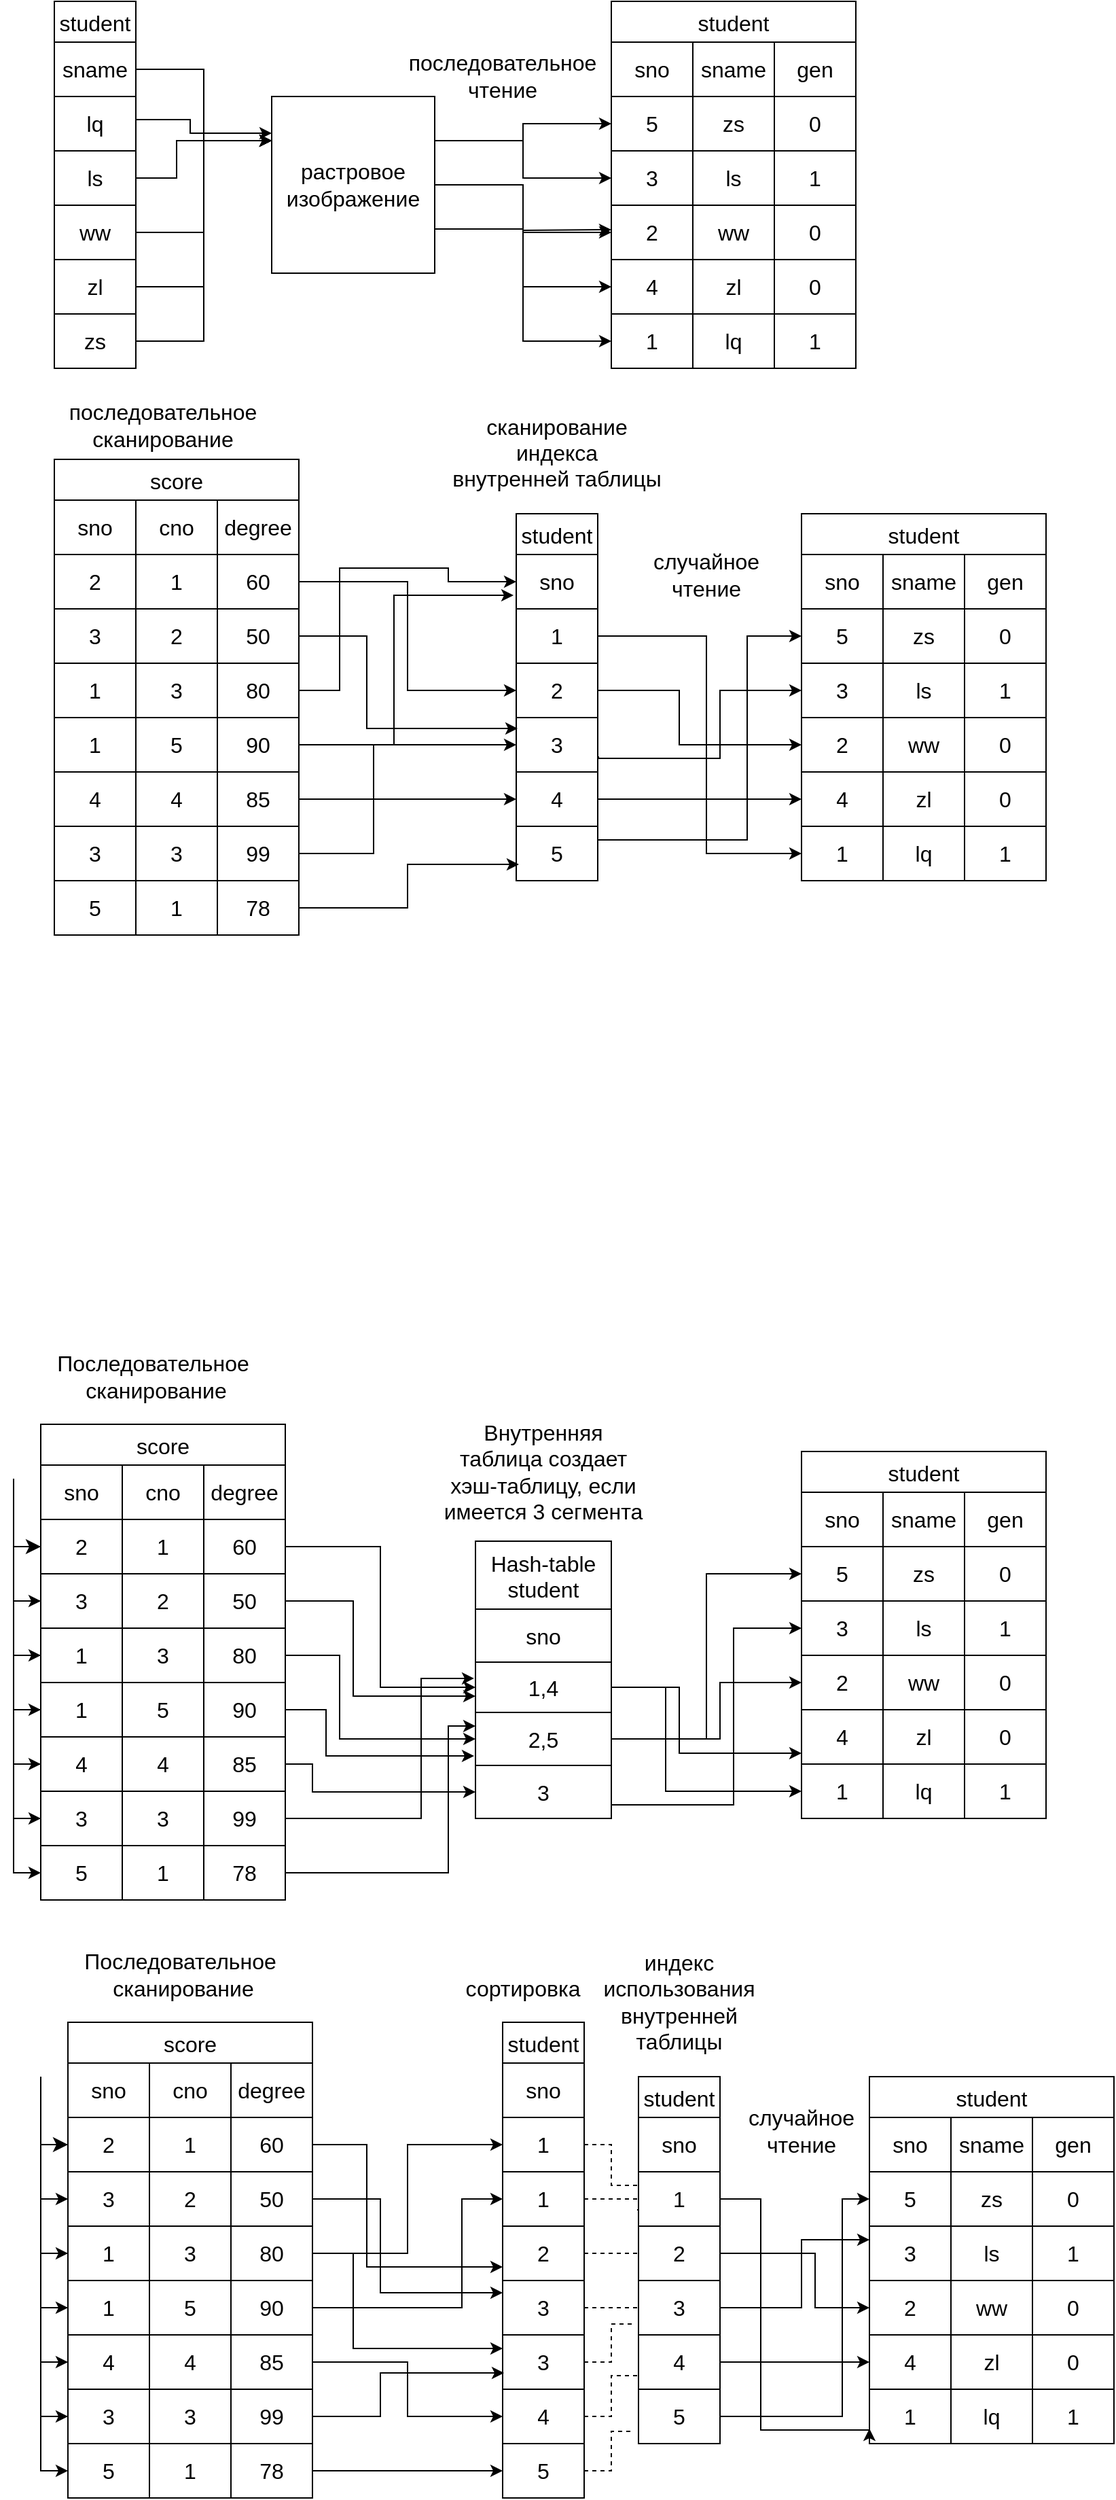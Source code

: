 <mxfile version="20.8.16" type="device"><diagram name="Страница 1" id="WEKf_yShhp9DlUPhNcxC"><mxGraphModel dx="1360" dy="843" grid="1" gridSize="10" guides="1" tooltips="1" connect="1" arrows="1" fold="1" page="1" pageScale="1" pageWidth="850" pageHeight="1100" math="0" shadow="0"><root><mxCell id="0"/><mxCell id="1" parent="0"/><mxCell id="heE8AHX_iLnNFMKz1A7--9" value="student" style="shape=table;startSize=30;container=1;collapsible=0;childLayout=tableLayout;strokeColor=default;fontSize=16;" parent="1" vertex="1"><mxGeometry x="460" y="193" width="180" height="270" as="geometry"/></mxCell><mxCell id="heE8AHX_iLnNFMKz1A7--10" value="" style="shape=tableRow;horizontal=0;startSize=0;swimlaneHead=0;swimlaneBody=0;strokeColor=inherit;top=0;left=0;bottom=0;right=0;collapsible=0;dropTarget=0;fillColor=none;points=[[0,0.5],[1,0.5]];portConstraint=eastwest;fontSize=16;" parent="heE8AHX_iLnNFMKz1A7--9" vertex="1"><mxGeometry y="30" width="180" height="40" as="geometry"/></mxCell><mxCell id="heE8AHX_iLnNFMKz1A7--11" value="sno" style="shape=partialRectangle;html=1;whiteSpace=wrap;connectable=0;strokeColor=inherit;overflow=hidden;fillColor=none;top=0;left=0;bottom=0;right=0;pointerEvents=1;fontSize=16;" parent="heE8AHX_iLnNFMKz1A7--10" vertex="1"><mxGeometry width="60" height="40" as="geometry"><mxRectangle width="60" height="40" as="alternateBounds"/></mxGeometry></mxCell><mxCell id="heE8AHX_iLnNFMKz1A7--12" value="sname" style="shape=partialRectangle;html=1;whiteSpace=wrap;connectable=0;strokeColor=inherit;overflow=hidden;fillColor=none;top=0;left=0;bottom=0;right=0;pointerEvents=1;fontSize=16;" parent="heE8AHX_iLnNFMKz1A7--10" vertex="1"><mxGeometry x="60" width="60" height="40" as="geometry"><mxRectangle width="60" height="40" as="alternateBounds"/></mxGeometry></mxCell><mxCell id="heE8AHX_iLnNFMKz1A7--13" value="gen" style="shape=partialRectangle;html=1;whiteSpace=wrap;connectable=0;strokeColor=inherit;overflow=hidden;fillColor=none;top=0;left=0;bottom=0;right=0;pointerEvents=1;fontSize=16;" parent="heE8AHX_iLnNFMKz1A7--10" vertex="1"><mxGeometry x="120" width="60" height="40" as="geometry"><mxRectangle width="60" height="40" as="alternateBounds"/></mxGeometry></mxCell><mxCell id="heE8AHX_iLnNFMKz1A7--14" value="" style="shape=tableRow;horizontal=0;startSize=0;swimlaneHead=0;swimlaneBody=0;strokeColor=inherit;top=0;left=0;bottom=0;right=0;collapsible=0;dropTarget=0;fillColor=none;points=[[0,0.5],[1,0.5]];portConstraint=eastwest;fontSize=16;" parent="heE8AHX_iLnNFMKz1A7--9" vertex="1"><mxGeometry y="70" width="180" height="40" as="geometry"/></mxCell><mxCell id="heE8AHX_iLnNFMKz1A7--15" value="5" style="shape=partialRectangle;html=1;whiteSpace=wrap;connectable=0;strokeColor=inherit;overflow=hidden;fillColor=none;top=0;left=0;bottom=0;right=0;pointerEvents=1;fontSize=16;" parent="heE8AHX_iLnNFMKz1A7--14" vertex="1"><mxGeometry width="60" height="40" as="geometry"><mxRectangle width="60" height="40" as="alternateBounds"/></mxGeometry></mxCell><mxCell id="heE8AHX_iLnNFMKz1A7--16" value="zs" style="shape=partialRectangle;html=1;whiteSpace=wrap;connectable=0;strokeColor=inherit;overflow=hidden;fillColor=none;top=0;left=0;bottom=0;right=0;pointerEvents=1;fontSize=16;" parent="heE8AHX_iLnNFMKz1A7--14" vertex="1"><mxGeometry x="60" width="60" height="40" as="geometry"><mxRectangle width="60" height="40" as="alternateBounds"/></mxGeometry></mxCell><mxCell id="heE8AHX_iLnNFMKz1A7--17" value="0" style="shape=partialRectangle;html=1;whiteSpace=wrap;connectable=0;strokeColor=inherit;overflow=hidden;fillColor=none;top=0;left=0;bottom=0;right=0;pointerEvents=1;fontSize=16;" parent="heE8AHX_iLnNFMKz1A7--14" vertex="1"><mxGeometry x="120" width="60" height="40" as="geometry"><mxRectangle width="60" height="40" as="alternateBounds"/></mxGeometry></mxCell><mxCell id="heE8AHX_iLnNFMKz1A7--18" value="" style="shape=tableRow;horizontal=0;startSize=0;swimlaneHead=0;swimlaneBody=0;strokeColor=inherit;top=0;left=0;bottom=0;right=0;collapsible=0;dropTarget=0;fillColor=none;points=[[0,0.5],[1,0.5]];portConstraint=eastwest;fontSize=16;" parent="heE8AHX_iLnNFMKz1A7--9" vertex="1"><mxGeometry y="110" width="180" height="40" as="geometry"/></mxCell><mxCell id="heE8AHX_iLnNFMKz1A7--19" value="3" style="shape=partialRectangle;html=1;whiteSpace=wrap;connectable=0;strokeColor=inherit;overflow=hidden;fillColor=none;top=0;left=0;bottom=0;right=0;pointerEvents=1;fontSize=16;" parent="heE8AHX_iLnNFMKz1A7--18" vertex="1"><mxGeometry width="60" height="40" as="geometry"><mxRectangle width="60" height="40" as="alternateBounds"/></mxGeometry></mxCell><mxCell id="heE8AHX_iLnNFMKz1A7--20" value="ls" style="shape=partialRectangle;html=1;whiteSpace=wrap;connectable=0;strokeColor=inherit;overflow=hidden;fillColor=none;top=0;left=0;bottom=0;right=0;pointerEvents=1;fontSize=16;" parent="heE8AHX_iLnNFMKz1A7--18" vertex="1"><mxGeometry x="60" width="60" height="40" as="geometry"><mxRectangle width="60" height="40" as="alternateBounds"/></mxGeometry></mxCell><mxCell id="heE8AHX_iLnNFMKz1A7--21" value="1" style="shape=partialRectangle;html=1;whiteSpace=wrap;connectable=0;strokeColor=inherit;overflow=hidden;fillColor=none;top=0;left=0;bottom=0;right=0;pointerEvents=1;fontSize=16;" parent="heE8AHX_iLnNFMKz1A7--18" vertex="1"><mxGeometry x="120" width="60" height="40" as="geometry"><mxRectangle width="60" height="40" as="alternateBounds"/></mxGeometry></mxCell><mxCell id="heE8AHX_iLnNFMKz1A7--22" style="shape=tableRow;horizontal=0;startSize=0;swimlaneHead=0;swimlaneBody=0;strokeColor=inherit;top=0;left=0;bottom=0;right=0;collapsible=0;dropTarget=0;fillColor=none;points=[[0,0.5],[1,0.5]];portConstraint=eastwest;fontSize=16;" parent="heE8AHX_iLnNFMKz1A7--9" vertex="1"><mxGeometry y="150" width="180" height="40" as="geometry"/></mxCell><mxCell id="heE8AHX_iLnNFMKz1A7--23" value="2" style="shape=partialRectangle;html=1;whiteSpace=wrap;connectable=0;strokeColor=inherit;overflow=hidden;fillColor=none;top=0;left=0;bottom=0;right=0;pointerEvents=1;fontSize=16;" parent="heE8AHX_iLnNFMKz1A7--22" vertex="1"><mxGeometry width="60" height="40" as="geometry"><mxRectangle width="60" height="40" as="alternateBounds"/></mxGeometry></mxCell><mxCell id="heE8AHX_iLnNFMKz1A7--24" value="ww" style="shape=partialRectangle;html=1;whiteSpace=wrap;connectable=0;strokeColor=inherit;overflow=hidden;fillColor=none;top=0;left=0;bottom=0;right=0;pointerEvents=1;fontSize=16;" parent="heE8AHX_iLnNFMKz1A7--22" vertex="1"><mxGeometry x="60" width="60" height="40" as="geometry"><mxRectangle width="60" height="40" as="alternateBounds"/></mxGeometry></mxCell><mxCell id="heE8AHX_iLnNFMKz1A7--25" value="0" style="shape=partialRectangle;html=1;whiteSpace=wrap;connectable=0;strokeColor=inherit;overflow=hidden;fillColor=none;top=0;left=0;bottom=0;right=0;pointerEvents=1;fontSize=16;" parent="heE8AHX_iLnNFMKz1A7--22" vertex="1"><mxGeometry x="120" width="60" height="40" as="geometry"><mxRectangle width="60" height="40" as="alternateBounds"/></mxGeometry></mxCell><mxCell id="heE8AHX_iLnNFMKz1A7--47" style="shape=tableRow;horizontal=0;startSize=0;swimlaneHead=0;swimlaneBody=0;strokeColor=inherit;top=0;left=0;bottom=0;right=0;collapsible=0;dropTarget=0;fillColor=none;points=[[0,0.5],[1,0.5]];portConstraint=eastwest;fontSize=16;" parent="heE8AHX_iLnNFMKz1A7--9" vertex="1"><mxGeometry y="190" width="180" height="40" as="geometry"/></mxCell><mxCell id="heE8AHX_iLnNFMKz1A7--48" value="4" style="shape=partialRectangle;html=1;whiteSpace=wrap;connectable=0;strokeColor=inherit;overflow=hidden;fillColor=none;top=0;left=0;bottom=0;right=0;pointerEvents=1;fontSize=16;" parent="heE8AHX_iLnNFMKz1A7--47" vertex="1"><mxGeometry width="60" height="40" as="geometry"><mxRectangle width="60" height="40" as="alternateBounds"/></mxGeometry></mxCell><mxCell id="heE8AHX_iLnNFMKz1A7--49" value="zl" style="shape=partialRectangle;html=1;whiteSpace=wrap;connectable=0;strokeColor=inherit;overflow=hidden;fillColor=none;top=0;left=0;bottom=0;right=0;pointerEvents=1;fontSize=16;" parent="heE8AHX_iLnNFMKz1A7--47" vertex="1"><mxGeometry x="60" width="60" height="40" as="geometry"><mxRectangle width="60" height="40" as="alternateBounds"/></mxGeometry></mxCell><mxCell id="heE8AHX_iLnNFMKz1A7--50" value="0" style="shape=partialRectangle;html=1;whiteSpace=wrap;connectable=0;strokeColor=inherit;overflow=hidden;fillColor=none;top=0;left=0;bottom=0;right=0;pointerEvents=1;fontSize=16;" parent="heE8AHX_iLnNFMKz1A7--47" vertex="1"><mxGeometry x="120" width="60" height="40" as="geometry"><mxRectangle width="60" height="40" as="alternateBounds"/></mxGeometry></mxCell><mxCell id="heE8AHX_iLnNFMKz1A7--51" style="shape=tableRow;horizontal=0;startSize=0;swimlaneHead=0;swimlaneBody=0;strokeColor=inherit;top=0;left=0;bottom=0;right=0;collapsible=0;dropTarget=0;fillColor=none;points=[[0,0.5],[1,0.5]];portConstraint=eastwest;fontSize=16;" parent="heE8AHX_iLnNFMKz1A7--9" vertex="1"><mxGeometry y="230" width="180" height="40" as="geometry"/></mxCell><mxCell id="heE8AHX_iLnNFMKz1A7--52" value="1" style="shape=partialRectangle;html=1;whiteSpace=wrap;connectable=0;strokeColor=inherit;overflow=hidden;fillColor=none;top=0;left=0;bottom=0;right=0;pointerEvents=1;fontSize=16;" parent="heE8AHX_iLnNFMKz1A7--51" vertex="1"><mxGeometry width="60" height="40" as="geometry"><mxRectangle width="60" height="40" as="alternateBounds"/></mxGeometry></mxCell><mxCell id="heE8AHX_iLnNFMKz1A7--53" value="lq" style="shape=partialRectangle;html=1;whiteSpace=wrap;connectable=0;strokeColor=inherit;overflow=hidden;fillColor=none;top=0;left=0;bottom=0;right=0;pointerEvents=1;fontSize=16;" parent="heE8AHX_iLnNFMKz1A7--51" vertex="1"><mxGeometry x="60" width="60" height="40" as="geometry"><mxRectangle width="60" height="40" as="alternateBounds"/></mxGeometry></mxCell><mxCell id="heE8AHX_iLnNFMKz1A7--54" value="1" style="shape=partialRectangle;html=1;whiteSpace=wrap;connectable=0;strokeColor=inherit;overflow=hidden;fillColor=none;top=0;left=0;bottom=0;right=0;pointerEvents=1;fontSize=16;" parent="heE8AHX_iLnNFMKz1A7--51" vertex="1"><mxGeometry x="120" width="60" height="40" as="geometry"><mxRectangle width="60" height="40" as="alternateBounds"/></mxGeometry></mxCell><mxCell id="heE8AHX_iLnNFMKz1A7--26" value="student" style="shape=table;startSize=30;container=1;collapsible=0;childLayout=tableLayout;strokeColor=default;fontSize=16;" parent="1" vertex="1"><mxGeometry x="50" y="193" width="60" height="270" as="geometry"/></mxCell><mxCell id="heE8AHX_iLnNFMKz1A7--27" value="" style="shape=tableRow;horizontal=0;startSize=0;swimlaneHead=0;swimlaneBody=0;strokeColor=inherit;top=0;left=0;bottom=0;right=0;collapsible=0;dropTarget=0;fillColor=none;points=[[0,0.5],[1,0.5]];portConstraint=eastwest;fontSize=16;" parent="heE8AHX_iLnNFMKz1A7--26" vertex="1"><mxGeometry y="30" width="60" height="40" as="geometry"/></mxCell><mxCell id="heE8AHX_iLnNFMKz1A7--28" value="sname" style="shape=partialRectangle;html=1;whiteSpace=wrap;connectable=0;strokeColor=inherit;overflow=hidden;fillColor=none;top=0;left=0;bottom=0;right=0;pointerEvents=1;fontSize=16;" parent="heE8AHX_iLnNFMKz1A7--27" vertex="1"><mxGeometry width="60" height="40" as="geometry"><mxRectangle width="60" height="40" as="alternateBounds"/></mxGeometry></mxCell><mxCell id="heE8AHX_iLnNFMKz1A7--31" value="" style="shape=tableRow;horizontal=0;startSize=0;swimlaneHead=0;swimlaneBody=0;strokeColor=inherit;top=0;left=0;bottom=0;right=0;collapsible=0;dropTarget=0;fillColor=none;points=[[0,0.5],[1,0.5]];portConstraint=eastwest;fontSize=16;" parent="heE8AHX_iLnNFMKz1A7--26" vertex="1"><mxGeometry y="70" width="60" height="40" as="geometry"/></mxCell><mxCell id="heE8AHX_iLnNFMKz1A7--32" value="lq" style="shape=partialRectangle;html=1;whiteSpace=wrap;connectable=0;strokeColor=inherit;overflow=hidden;fillColor=none;top=0;left=0;bottom=0;right=0;pointerEvents=1;fontSize=16;" parent="heE8AHX_iLnNFMKz1A7--31" vertex="1"><mxGeometry width="60" height="40" as="geometry"><mxRectangle width="60" height="40" as="alternateBounds"/></mxGeometry></mxCell><mxCell id="heE8AHX_iLnNFMKz1A7--35" value="" style="shape=tableRow;horizontal=0;startSize=0;swimlaneHead=0;swimlaneBody=0;strokeColor=inherit;top=0;left=0;bottom=0;right=0;collapsible=0;dropTarget=0;fillColor=none;points=[[0,0.5],[1,0.5]];portConstraint=eastwest;fontSize=16;" parent="heE8AHX_iLnNFMKz1A7--26" vertex="1"><mxGeometry y="110" width="60" height="40" as="geometry"/></mxCell><mxCell id="heE8AHX_iLnNFMKz1A7--36" value="ls" style="shape=partialRectangle;html=1;whiteSpace=wrap;connectable=0;strokeColor=inherit;overflow=hidden;fillColor=none;top=0;left=0;bottom=0;right=0;pointerEvents=1;fontSize=16;" parent="heE8AHX_iLnNFMKz1A7--35" vertex="1"><mxGeometry width="60" height="40" as="geometry"><mxRectangle width="60" height="40" as="alternateBounds"/></mxGeometry></mxCell><mxCell id="heE8AHX_iLnNFMKz1A7--39" style="shape=tableRow;horizontal=0;startSize=0;swimlaneHead=0;swimlaneBody=0;strokeColor=inherit;top=0;left=0;bottom=0;right=0;collapsible=0;dropTarget=0;fillColor=none;points=[[0,0.5],[1,0.5]];portConstraint=eastwest;fontSize=16;" parent="heE8AHX_iLnNFMKz1A7--26" vertex="1"><mxGeometry y="150" width="60" height="40" as="geometry"/></mxCell><mxCell id="heE8AHX_iLnNFMKz1A7--40" value="ww" style="shape=partialRectangle;html=1;whiteSpace=wrap;connectable=0;strokeColor=inherit;overflow=hidden;fillColor=none;top=0;left=0;bottom=0;right=0;pointerEvents=1;fontSize=16;" parent="heE8AHX_iLnNFMKz1A7--39" vertex="1"><mxGeometry width="60" height="40" as="geometry"><mxRectangle width="60" height="40" as="alternateBounds"/></mxGeometry></mxCell><mxCell id="heE8AHX_iLnNFMKz1A7--43" style="shape=tableRow;horizontal=0;startSize=0;swimlaneHead=0;swimlaneBody=0;strokeColor=inherit;top=0;left=0;bottom=0;right=0;collapsible=0;dropTarget=0;fillColor=none;points=[[0,0.5],[1,0.5]];portConstraint=eastwest;fontSize=16;" parent="heE8AHX_iLnNFMKz1A7--26" vertex="1"><mxGeometry y="190" width="60" height="40" as="geometry"/></mxCell><mxCell id="heE8AHX_iLnNFMKz1A7--44" value="zl" style="shape=partialRectangle;html=1;whiteSpace=wrap;connectable=0;strokeColor=inherit;overflow=hidden;fillColor=none;top=0;left=0;bottom=0;right=0;pointerEvents=1;fontSize=16;" parent="heE8AHX_iLnNFMKz1A7--43" vertex="1"><mxGeometry width="60" height="40" as="geometry"><mxRectangle width="60" height="40" as="alternateBounds"/></mxGeometry></mxCell><mxCell id="heE8AHX_iLnNFMKz1A7--45" style="shape=tableRow;horizontal=0;startSize=0;swimlaneHead=0;swimlaneBody=0;strokeColor=inherit;top=0;left=0;bottom=0;right=0;collapsible=0;dropTarget=0;fillColor=none;points=[[0,0.5],[1,0.5]];portConstraint=eastwest;fontSize=16;" parent="heE8AHX_iLnNFMKz1A7--26" vertex="1"><mxGeometry y="230" width="60" height="40" as="geometry"/></mxCell><mxCell id="heE8AHX_iLnNFMKz1A7--46" value="zs" style="shape=partialRectangle;html=1;whiteSpace=wrap;connectable=0;strokeColor=inherit;overflow=hidden;fillColor=none;top=0;left=0;bottom=0;right=0;pointerEvents=1;fontSize=16;" parent="heE8AHX_iLnNFMKz1A7--45" vertex="1"><mxGeometry width="60" height="40" as="geometry"><mxRectangle width="60" height="40" as="alternateBounds"/></mxGeometry></mxCell><mxCell id="heE8AHX_iLnNFMKz1A7--63" style="edgeStyle=orthogonalEdgeStyle;rounded=0;orthogonalLoop=1;jettySize=auto;html=1;exitX=1;exitY=0.25;exitDx=0;exitDy=0;entryX=0;entryY=0.5;entryDx=0;entryDy=0;fontSize=16;" parent="1" source="heE8AHX_iLnNFMKz1A7--56" target="heE8AHX_iLnNFMKz1A7--14" edge="1"><mxGeometry relative="1" as="geometry"/></mxCell><mxCell id="heE8AHX_iLnNFMKz1A7--64" style="edgeStyle=orthogonalEdgeStyle;rounded=0;orthogonalLoop=1;jettySize=auto;html=1;exitX=1;exitY=0.25;exitDx=0;exitDy=0;entryX=0;entryY=0.5;entryDx=0;entryDy=0;fontSize=16;" parent="1" source="heE8AHX_iLnNFMKz1A7--56" target="heE8AHX_iLnNFMKz1A7--18" edge="1"><mxGeometry relative="1" as="geometry"/></mxCell><mxCell id="heE8AHX_iLnNFMKz1A7--65" style="edgeStyle=orthogonalEdgeStyle;rounded=0;orthogonalLoop=1;jettySize=auto;html=1;exitX=1;exitY=0.5;exitDx=0;exitDy=0;fontSize=16;" parent="1" source="heE8AHX_iLnNFMKz1A7--56" target="heE8AHX_iLnNFMKz1A7--22" edge="1"><mxGeometry relative="1" as="geometry"/></mxCell><mxCell id="heE8AHX_iLnNFMKz1A7--66" style="edgeStyle=orthogonalEdgeStyle;rounded=0;orthogonalLoop=1;jettySize=auto;html=1;exitX=1;exitY=0.75;exitDx=0;exitDy=0;fontSize=16;" parent="1" source="heE8AHX_iLnNFMKz1A7--56" edge="1"><mxGeometry relative="1" as="geometry"><mxPoint x="460" y="361" as="targetPoint"/></mxGeometry></mxCell><mxCell id="heE8AHX_iLnNFMKz1A7--67" style="edgeStyle=orthogonalEdgeStyle;rounded=0;orthogonalLoop=1;jettySize=auto;html=1;exitX=1;exitY=0.75;exitDx=0;exitDy=0;entryX=0;entryY=0.5;entryDx=0;entryDy=0;fontSize=16;" parent="1" source="heE8AHX_iLnNFMKz1A7--56" target="heE8AHX_iLnNFMKz1A7--47" edge="1"><mxGeometry relative="1" as="geometry"/></mxCell><mxCell id="heE8AHX_iLnNFMKz1A7--68" style="edgeStyle=orthogonalEdgeStyle;rounded=0;orthogonalLoop=1;jettySize=auto;html=1;exitX=1;exitY=0.75;exitDx=0;exitDy=0;entryX=0;entryY=0.5;entryDx=0;entryDy=0;fontSize=16;" parent="1" source="heE8AHX_iLnNFMKz1A7--56" target="heE8AHX_iLnNFMKz1A7--51" edge="1"><mxGeometry relative="1" as="geometry"/></mxCell><mxCell id="heE8AHX_iLnNFMKz1A7--56" value="растровое &lt;br style=&quot;font-size: 16px;&quot;&gt;изображение" style="rounded=0;whiteSpace=wrap;html=1;fontSize=16;" parent="1" vertex="1"><mxGeometry x="210" y="263" width="120" height="130" as="geometry"/></mxCell><mxCell id="heE8AHX_iLnNFMKz1A7--57" style="edgeStyle=orthogonalEdgeStyle;rounded=0;orthogonalLoop=1;jettySize=auto;html=1;exitX=1;exitY=0.5;exitDx=0;exitDy=0;entryX=0;entryY=0.25;entryDx=0;entryDy=0;fontSize=16;" parent="1" source="heE8AHX_iLnNFMKz1A7--27" target="heE8AHX_iLnNFMKz1A7--56" edge="1"><mxGeometry relative="1" as="geometry"/></mxCell><mxCell id="heE8AHX_iLnNFMKz1A7--58" style="edgeStyle=orthogonalEdgeStyle;rounded=0;orthogonalLoop=1;jettySize=auto;html=1;exitX=1;exitY=0.5;exitDx=0;exitDy=0;fontSize=16;" parent="1" source="heE8AHX_iLnNFMKz1A7--31" edge="1"><mxGeometry relative="1" as="geometry"><mxPoint x="210" y="290" as="targetPoint"/><Array as="points"><mxPoint x="110" y="280"/><mxPoint x="150" y="280"/><mxPoint x="150" y="290"/></Array></mxGeometry></mxCell><mxCell id="heE8AHX_iLnNFMKz1A7--59" style="edgeStyle=orthogonalEdgeStyle;rounded=0;orthogonalLoop=1;jettySize=auto;html=1;exitX=1;exitY=0.5;exitDx=0;exitDy=0;entryX=0;entryY=0.25;entryDx=0;entryDy=0;fontSize=16;" parent="1" source="heE8AHX_iLnNFMKz1A7--35" target="heE8AHX_iLnNFMKz1A7--56" edge="1"><mxGeometry relative="1" as="geometry"><Array as="points"><mxPoint x="140" y="323"/><mxPoint x="140" y="296"/></Array></mxGeometry></mxCell><mxCell id="heE8AHX_iLnNFMKz1A7--60" style="edgeStyle=orthogonalEdgeStyle;rounded=0;orthogonalLoop=1;jettySize=auto;html=1;exitX=1;exitY=0.5;exitDx=0;exitDy=0;entryX=0;entryY=0.25;entryDx=0;entryDy=0;fontSize=16;" parent="1" source="heE8AHX_iLnNFMKz1A7--39" target="heE8AHX_iLnNFMKz1A7--56" edge="1"><mxGeometry relative="1" as="geometry"/></mxCell><mxCell id="heE8AHX_iLnNFMKz1A7--61" style="edgeStyle=orthogonalEdgeStyle;rounded=0;orthogonalLoop=1;jettySize=auto;html=1;exitX=1;exitY=0.5;exitDx=0;exitDy=0;entryX=0;entryY=0.25;entryDx=0;entryDy=0;fontSize=16;" parent="1" source="heE8AHX_iLnNFMKz1A7--43" target="heE8AHX_iLnNFMKz1A7--56" edge="1"><mxGeometry relative="1" as="geometry"/></mxCell><mxCell id="heE8AHX_iLnNFMKz1A7--62" style="edgeStyle=orthogonalEdgeStyle;rounded=0;orthogonalLoop=1;jettySize=auto;html=1;exitX=1;exitY=0.5;exitDx=0;exitDy=0;entryX=0;entryY=0.25;entryDx=0;entryDy=0;fontSize=16;" parent="1" source="heE8AHX_iLnNFMKz1A7--45" target="heE8AHX_iLnNFMKz1A7--56" edge="1"><mxGeometry relative="1" as="geometry"/></mxCell><mxCell id="heE8AHX_iLnNFMKz1A7--69" value="последовательное&lt;br&gt;чтение" style="text;html=1;strokeColor=none;fillColor=none;align=center;verticalAlign=middle;whiteSpace=wrap;rounded=0;fontSize=16;" parent="1" vertex="1"><mxGeometry x="350" y="233" width="60" height="30" as="geometry"/></mxCell><mxCell id="heE8AHX_iLnNFMKz1A7--70" value="score" style="shape=table;startSize=30;container=1;collapsible=0;childLayout=tableLayout;strokeColor=default;fontSize=16;" parent="1" vertex="1"><mxGeometry x="50" y="530" width="180" height="350" as="geometry"/></mxCell><mxCell id="heE8AHX_iLnNFMKz1A7--71" value="" style="shape=tableRow;horizontal=0;startSize=0;swimlaneHead=0;swimlaneBody=0;strokeColor=inherit;top=0;left=0;bottom=0;right=0;collapsible=0;dropTarget=0;fillColor=none;points=[[0,0.5],[1,0.5]];portConstraint=eastwest;fontSize=16;" parent="heE8AHX_iLnNFMKz1A7--70" vertex="1"><mxGeometry y="30" width="180" height="40" as="geometry"/></mxCell><mxCell id="heE8AHX_iLnNFMKz1A7--72" value="sno" style="shape=partialRectangle;html=1;whiteSpace=wrap;connectable=0;strokeColor=inherit;overflow=hidden;fillColor=none;top=0;left=0;bottom=0;right=0;pointerEvents=1;fontSize=16;" parent="heE8AHX_iLnNFMKz1A7--71" vertex="1"><mxGeometry width="60" height="40" as="geometry"><mxRectangle width="60" height="40" as="alternateBounds"/></mxGeometry></mxCell><mxCell id="heE8AHX_iLnNFMKz1A7--73" value="cno" style="shape=partialRectangle;html=1;whiteSpace=wrap;connectable=0;strokeColor=inherit;overflow=hidden;fillColor=none;top=0;left=0;bottom=0;right=0;pointerEvents=1;fontSize=16;" parent="heE8AHX_iLnNFMKz1A7--71" vertex="1"><mxGeometry x="60" width="60" height="40" as="geometry"><mxRectangle width="60" height="40" as="alternateBounds"/></mxGeometry></mxCell><mxCell id="heE8AHX_iLnNFMKz1A7--74" value="degree" style="shape=partialRectangle;html=1;whiteSpace=wrap;connectable=0;strokeColor=inherit;overflow=hidden;fillColor=none;top=0;left=0;bottom=0;right=0;pointerEvents=1;fontSize=16;" parent="heE8AHX_iLnNFMKz1A7--71" vertex="1"><mxGeometry x="120" width="60" height="40" as="geometry"><mxRectangle width="60" height="40" as="alternateBounds"/></mxGeometry></mxCell><mxCell id="heE8AHX_iLnNFMKz1A7--75" value="" style="shape=tableRow;horizontal=0;startSize=0;swimlaneHead=0;swimlaneBody=0;strokeColor=inherit;top=0;left=0;bottom=0;right=0;collapsible=0;dropTarget=0;fillColor=none;points=[[0,0.5],[1,0.5]];portConstraint=eastwest;fontSize=16;" parent="heE8AHX_iLnNFMKz1A7--70" vertex="1"><mxGeometry y="70" width="180" height="40" as="geometry"/></mxCell><mxCell id="heE8AHX_iLnNFMKz1A7--76" value="2" style="shape=partialRectangle;html=1;whiteSpace=wrap;connectable=0;strokeColor=inherit;overflow=hidden;fillColor=none;top=0;left=0;bottom=0;right=0;pointerEvents=1;fontSize=16;" parent="heE8AHX_iLnNFMKz1A7--75" vertex="1"><mxGeometry width="60" height="40" as="geometry"><mxRectangle width="60" height="40" as="alternateBounds"/></mxGeometry></mxCell><mxCell id="heE8AHX_iLnNFMKz1A7--77" value="1" style="shape=partialRectangle;html=1;whiteSpace=wrap;connectable=0;strokeColor=inherit;overflow=hidden;fillColor=none;top=0;left=0;bottom=0;right=0;pointerEvents=1;fontSize=16;" parent="heE8AHX_iLnNFMKz1A7--75" vertex="1"><mxGeometry x="60" width="60" height="40" as="geometry"><mxRectangle width="60" height="40" as="alternateBounds"/></mxGeometry></mxCell><mxCell id="heE8AHX_iLnNFMKz1A7--78" value="60" style="shape=partialRectangle;html=1;whiteSpace=wrap;connectable=0;strokeColor=inherit;overflow=hidden;fillColor=none;top=0;left=0;bottom=0;right=0;pointerEvents=1;fontSize=16;" parent="heE8AHX_iLnNFMKz1A7--75" vertex="1"><mxGeometry x="120" width="60" height="40" as="geometry"><mxRectangle width="60" height="40" as="alternateBounds"/></mxGeometry></mxCell><mxCell id="heE8AHX_iLnNFMKz1A7--79" value="" style="shape=tableRow;horizontal=0;startSize=0;swimlaneHead=0;swimlaneBody=0;strokeColor=inherit;top=0;left=0;bottom=0;right=0;collapsible=0;dropTarget=0;fillColor=none;points=[[0,0.5],[1,0.5]];portConstraint=eastwest;fontSize=16;" parent="heE8AHX_iLnNFMKz1A7--70" vertex="1"><mxGeometry y="110" width="180" height="40" as="geometry"/></mxCell><mxCell id="heE8AHX_iLnNFMKz1A7--80" value="3" style="shape=partialRectangle;html=1;whiteSpace=wrap;connectable=0;strokeColor=inherit;overflow=hidden;fillColor=none;top=0;left=0;bottom=0;right=0;pointerEvents=1;fontSize=16;" parent="heE8AHX_iLnNFMKz1A7--79" vertex="1"><mxGeometry width="60" height="40" as="geometry"><mxRectangle width="60" height="40" as="alternateBounds"/></mxGeometry></mxCell><mxCell id="heE8AHX_iLnNFMKz1A7--81" value="2" style="shape=partialRectangle;html=1;whiteSpace=wrap;connectable=0;strokeColor=inherit;overflow=hidden;fillColor=none;top=0;left=0;bottom=0;right=0;pointerEvents=1;fontSize=16;" parent="heE8AHX_iLnNFMKz1A7--79" vertex="1"><mxGeometry x="60" width="60" height="40" as="geometry"><mxRectangle width="60" height="40" as="alternateBounds"/></mxGeometry></mxCell><mxCell id="heE8AHX_iLnNFMKz1A7--82" value="50" style="shape=partialRectangle;html=1;whiteSpace=wrap;connectable=0;strokeColor=inherit;overflow=hidden;fillColor=none;top=0;left=0;bottom=0;right=0;pointerEvents=1;fontSize=16;" parent="heE8AHX_iLnNFMKz1A7--79" vertex="1"><mxGeometry x="120" width="60" height="40" as="geometry"><mxRectangle width="60" height="40" as="alternateBounds"/></mxGeometry></mxCell><mxCell id="heE8AHX_iLnNFMKz1A7--83" style="shape=tableRow;horizontal=0;startSize=0;swimlaneHead=0;swimlaneBody=0;strokeColor=inherit;top=0;left=0;bottom=0;right=0;collapsible=0;dropTarget=0;fillColor=none;points=[[0,0.5],[1,0.5]];portConstraint=eastwest;fontSize=16;" parent="heE8AHX_iLnNFMKz1A7--70" vertex="1"><mxGeometry y="150" width="180" height="40" as="geometry"/></mxCell><mxCell id="heE8AHX_iLnNFMKz1A7--84" value="1" style="shape=partialRectangle;html=1;whiteSpace=wrap;connectable=0;strokeColor=inherit;overflow=hidden;fillColor=none;top=0;left=0;bottom=0;right=0;pointerEvents=1;fontSize=16;" parent="heE8AHX_iLnNFMKz1A7--83" vertex="1"><mxGeometry width="60" height="40" as="geometry"><mxRectangle width="60" height="40" as="alternateBounds"/></mxGeometry></mxCell><mxCell id="heE8AHX_iLnNFMKz1A7--85" value="3" style="shape=partialRectangle;html=1;whiteSpace=wrap;connectable=0;strokeColor=inherit;overflow=hidden;fillColor=none;top=0;left=0;bottom=0;right=0;pointerEvents=1;fontSize=16;" parent="heE8AHX_iLnNFMKz1A7--83" vertex="1"><mxGeometry x="60" width="60" height="40" as="geometry"><mxRectangle width="60" height="40" as="alternateBounds"/></mxGeometry></mxCell><mxCell id="heE8AHX_iLnNFMKz1A7--86" value="80" style="shape=partialRectangle;html=1;whiteSpace=wrap;connectable=0;strokeColor=inherit;overflow=hidden;fillColor=none;top=0;left=0;bottom=0;right=0;pointerEvents=1;fontSize=16;" parent="heE8AHX_iLnNFMKz1A7--83" vertex="1"><mxGeometry x="120" width="60" height="40" as="geometry"><mxRectangle width="60" height="40" as="alternateBounds"/></mxGeometry></mxCell><mxCell id="heE8AHX_iLnNFMKz1A7--87" style="shape=tableRow;horizontal=0;startSize=0;swimlaneHead=0;swimlaneBody=0;strokeColor=inherit;top=0;left=0;bottom=0;right=0;collapsible=0;dropTarget=0;fillColor=none;points=[[0,0.5],[1,0.5]];portConstraint=eastwest;fontSize=16;" parent="heE8AHX_iLnNFMKz1A7--70" vertex="1"><mxGeometry y="190" width="180" height="40" as="geometry"/></mxCell><mxCell id="heE8AHX_iLnNFMKz1A7--88" value="1" style="shape=partialRectangle;html=1;whiteSpace=wrap;connectable=0;strokeColor=inherit;overflow=hidden;fillColor=none;top=0;left=0;bottom=0;right=0;pointerEvents=1;fontSize=16;" parent="heE8AHX_iLnNFMKz1A7--87" vertex="1"><mxGeometry width="60" height="40" as="geometry"><mxRectangle width="60" height="40" as="alternateBounds"/></mxGeometry></mxCell><mxCell id="heE8AHX_iLnNFMKz1A7--89" value="5" style="shape=partialRectangle;html=1;whiteSpace=wrap;connectable=0;strokeColor=inherit;overflow=hidden;fillColor=none;top=0;left=0;bottom=0;right=0;pointerEvents=1;fontSize=16;" parent="heE8AHX_iLnNFMKz1A7--87" vertex="1"><mxGeometry x="60" width="60" height="40" as="geometry"><mxRectangle width="60" height="40" as="alternateBounds"/></mxGeometry></mxCell><mxCell id="heE8AHX_iLnNFMKz1A7--90" value="90" style="shape=partialRectangle;html=1;whiteSpace=wrap;connectable=0;strokeColor=inherit;overflow=hidden;fillColor=none;top=0;left=0;bottom=0;right=0;pointerEvents=1;fontSize=16;" parent="heE8AHX_iLnNFMKz1A7--87" vertex="1"><mxGeometry x="120" width="60" height="40" as="geometry"><mxRectangle width="60" height="40" as="alternateBounds"/></mxGeometry></mxCell><mxCell id="heE8AHX_iLnNFMKz1A7--91" style="shape=tableRow;horizontal=0;startSize=0;swimlaneHead=0;swimlaneBody=0;strokeColor=inherit;top=0;left=0;bottom=0;right=0;collapsible=0;dropTarget=0;fillColor=none;points=[[0,0.5],[1,0.5]];portConstraint=eastwest;fontSize=16;" parent="heE8AHX_iLnNFMKz1A7--70" vertex="1"><mxGeometry y="230" width="180" height="40" as="geometry"/></mxCell><mxCell id="heE8AHX_iLnNFMKz1A7--92" value="4" style="shape=partialRectangle;html=1;whiteSpace=wrap;connectable=0;strokeColor=inherit;overflow=hidden;fillColor=none;top=0;left=0;bottom=0;right=0;pointerEvents=1;fontSize=16;" parent="heE8AHX_iLnNFMKz1A7--91" vertex="1"><mxGeometry width="60" height="40" as="geometry"><mxRectangle width="60" height="40" as="alternateBounds"/></mxGeometry></mxCell><mxCell id="heE8AHX_iLnNFMKz1A7--93" value="4" style="shape=partialRectangle;html=1;whiteSpace=wrap;connectable=0;strokeColor=inherit;overflow=hidden;fillColor=none;top=0;left=0;bottom=0;right=0;pointerEvents=1;fontSize=16;" parent="heE8AHX_iLnNFMKz1A7--91" vertex="1"><mxGeometry x="60" width="60" height="40" as="geometry"><mxRectangle width="60" height="40" as="alternateBounds"/></mxGeometry></mxCell><mxCell id="heE8AHX_iLnNFMKz1A7--94" value="85" style="shape=partialRectangle;html=1;whiteSpace=wrap;connectable=0;strokeColor=inherit;overflow=hidden;fillColor=none;top=0;left=0;bottom=0;right=0;pointerEvents=1;fontSize=16;" parent="heE8AHX_iLnNFMKz1A7--91" vertex="1"><mxGeometry x="120" width="60" height="40" as="geometry"><mxRectangle width="60" height="40" as="alternateBounds"/></mxGeometry></mxCell><mxCell id="heE8AHX_iLnNFMKz1A7--95" style="shape=tableRow;horizontal=0;startSize=0;swimlaneHead=0;swimlaneBody=0;strokeColor=inherit;top=0;left=0;bottom=0;right=0;collapsible=0;dropTarget=0;fillColor=none;points=[[0,0.5],[1,0.5]];portConstraint=eastwest;fontSize=16;" parent="heE8AHX_iLnNFMKz1A7--70" vertex="1"><mxGeometry y="270" width="180" height="40" as="geometry"/></mxCell><mxCell id="heE8AHX_iLnNFMKz1A7--96" value="3" style="shape=partialRectangle;html=1;whiteSpace=wrap;connectable=0;strokeColor=inherit;overflow=hidden;fillColor=none;top=0;left=0;bottom=0;right=0;pointerEvents=1;fontSize=16;" parent="heE8AHX_iLnNFMKz1A7--95" vertex="1"><mxGeometry width="60" height="40" as="geometry"><mxRectangle width="60" height="40" as="alternateBounds"/></mxGeometry></mxCell><mxCell id="heE8AHX_iLnNFMKz1A7--97" value="3" style="shape=partialRectangle;html=1;whiteSpace=wrap;connectable=0;strokeColor=inherit;overflow=hidden;fillColor=none;top=0;left=0;bottom=0;right=0;pointerEvents=1;fontSize=16;" parent="heE8AHX_iLnNFMKz1A7--95" vertex="1"><mxGeometry x="60" width="60" height="40" as="geometry"><mxRectangle width="60" height="40" as="alternateBounds"/></mxGeometry></mxCell><mxCell id="heE8AHX_iLnNFMKz1A7--98" value="99" style="shape=partialRectangle;html=1;whiteSpace=wrap;connectable=0;strokeColor=inherit;overflow=hidden;fillColor=none;top=0;left=0;bottom=0;right=0;pointerEvents=1;fontSize=16;" parent="heE8AHX_iLnNFMKz1A7--95" vertex="1"><mxGeometry x="120" width="60" height="40" as="geometry"><mxRectangle width="60" height="40" as="alternateBounds"/></mxGeometry></mxCell><mxCell id="heE8AHX_iLnNFMKz1A7--99" style="shape=tableRow;horizontal=0;startSize=0;swimlaneHead=0;swimlaneBody=0;strokeColor=inherit;top=0;left=0;bottom=0;right=0;collapsible=0;dropTarget=0;fillColor=none;points=[[0,0.5],[1,0.5]];portConstraint=eastwest;fontSize=16;" parent="heE8AHX_iLnNFMKz1A7--70" vertex="1"><mxGeometry y="310" width="180" height="40" as="geometry"/></mxCell><mxCell id="heE8AHX_iLnNFMKz1A7--100" value="5" style="shape=partialRectangle;html=1;whiteSpace=wrap;connectable=0;strokeColor=inherit;overflow=hidden;fillColor=none;top=0;left=0;bottom=0;right=0;pointerEvents=1;fontSize=16;" parent="heE8AHX_iLnNFMKz1A7--99" vertex="1"><mxGeometry width="60" height="40" as="geometry"><mxRectangle width="60" height="40" as="alternateBounds"/></mxGeometry></mxCell><mxCell id="heE8AHX_iLnNFMKz1A7--101" value="1" style="shape=partialRectangle;html=1;whiteSpace=wrap;connectable=0;strokeColor=inherit;overflow=hidden;fillColor=none;top=0;left=0;bottom=0;right=0;pointerEvents=1;fontSize=16;" parent="heE8AHX_iLnNFMKz1A7--99" vertex="1"><mxGeometry x="60" width="60" height="40" as="geometry"><mxRectangle width="60" height="40" as="alternateBounds"/></mxGeometry></mxCell><mxCell id="heE8AHX_iLnNFMKz1A7--102" value="78" style="shape=partialRectangle;html=1;whiteSpace=wrap;connectable=0;strokeColor=inherit;overflow=hidden;fillColor=none;top=0;left=0;bottom=0;right=0;pointerEvents=1;fontSize=16;" parent="heE8AHX_iLnNFMKz1A7--99" vertex="1"><mxGeometry x="120" width="60" height="40" as="geometry"><mxRectangle width="60" height="40" as="alternateBounds"/></mxGeometry></mxCell><mxCell id="heE8AHX_iLnNFMKz1A7--103" value="student" style="shape=table;startSize=30;container=1;collapsible=0;childLayout=tableLayout;strokeColor=default;fontSize=16;" parent="1" vertex="1"><mxGeometry x="390" y="570" width="60" height="270" as="geometry"/></mxCell><mxCell id="heE8AHX_iLnNFMKz1A7--104" value="" style="shape=tableRow;horizontal=0;startSize=0;swimlaneHead=0;swimlaneBody=0;strokeColor=inherit;top=0;left=0;bottom=0;right=0;collapsible=0;dropTarget=0;fillColor=none;points=[[0,0.5],[1,0.5]];portConstraint=eastwest;fontSize=16;" parent="heE8AHX_iLnNFMKz1A7--103" vertex="1"><mxGeometry y="30" width="60" height="40" as="geometry"/></mxCell><mxCell id="heE8AHX_iLnNFMKz1A7--105" value="sno" style="shape=partialRectangle;html=1;whiteSpace=wrap;connectable=0;strokeColor=inherit;overflow=hidden;fillColor=none;top=0;left=0;bottom=0;right=0;pointerEvents=1;fontSize=16;" parent="heE8AHX_iLnNFMKz1A7--104" vertex="1"><mxGeometry width="60" height="40" as="geometry"><mxRectangle width="60" height="40" as="alternateBounds"/></mxGeometry></mxCell><mxCell id="heE8AHX_iLnNFMKz1A7--106" value="" style="shape=tableRow;horizontal=0;startSize=0;swimlaneHead=0;swimlaneBody=0;strokeColor=inherit;top=0;left=0;bottom=0;right=0;collapsible=0;dropTarget=0;fillColor=none;points=[[0,0.5],[1,0.5]];portConstraint=eastwest;fontSize=16;" parent="heE8AHX_iLnNFMKz1A7--103" vertex="1"><mxGeometry y="70" width="60" height="40" as="geometry"/></mxCell><mxCell id="heE8AHX_iLnNFMKz1A7--107" value="1" style="shape=partialRectangle;html=1;whiteSpace=wrap;connectable=0;strokeColor=inherit;overflow=hidden;fillColor=none;top=0;left=0;bottom=0;right=0;pointerEvents=1;fontSize=16;" parent="heE8AHX_iLnNFMKz1A7--106" vertex="1"><mxGeometry width="60" height="40" as="geometry"><mxRectangle width="60" height="40" as="alternateBounds"/></mxGeometry></mxCell><mxCell id="heE8AHX_iLnNFMKz1A7--108" value="" style="shape=tableRow;horizontal=0;startSize=0;swimlaneHead=0;swimlaneBody=0;strokeColor=inherit;top=0;left=0;bottom=0;right=0;collapsible=0;dropTarget=0;fillColor=none;points=[[0,0.5],[1,0.5]];portConstraint=eastwest;fontSize=16;" parent="heE8AHX_iLnNFMKz1A7--103" vertex="1"><mxGeometry y="110" width="60" height="40" as="geometry"/></mxCell><mxCell id="heE8AHX_iLnNFMKz1A7--109" value="2" style="shape=partialRectangle;html=1;whiteSpace=wrap;connectable=0;strokeColor=inherit;overflow=hidden;fillColor=none;top=0;left=0;bottom=0;right=0;pointerEvents=1;fontSize=16;" parent="heE8AHX_iLnNFMKz1A7--108" vertex="1"><mxGeometry width="60" height="40" as="geometry"><mxRectangle width="60" height="40" as="alternateBounds"/></mxGeometry></mxCell><mxCell id="heE8AHX_iLnNFMKz1A7--110" style="shape=tableRow;horizontal=0;startSize=0;swimlaneHead=0;swimlaneBody=0;strokeColor=inherit;top=0;left=0;bottom=0;right=0;collapsible=0;dropTarget=0;fillColor=none;points=[[0,0.5],[1,0.5]];portConstraint=eastwest;fontSize=16;" parent="heE8AHX_iLnNFMKz1A7--103" vertex="1"><mxGeometry y="150" width="60" height="40" as="geometry"/></mxCell><mxCell id="heE8AHX_iLnNFMKz1A7--111" value="3" style="shape=partialRectangle;html=1;whiteSpace=wrap;connectable=0;strokeColor=inherit;overflow=hidden;fillColor=none;top=0;left=0;bottom=0;right=0;pointerEvents=1;fontSize=16;" parent="heE8AHX_iLnNFMKz1A7--110" vertex="1"><mxGeometry width="60" height="40" as="geometry"><mxRectangle width="60" height="40" as="alternateBounds"/></mxGeometry></mxCell><mxCell id="heE8AHX_iLnNFMKz1A7--112" style="shape=tableRow;horizontal=0;startSize=0;swimlaneHead=0;swimlaneBody=0;strokeColor=inherit;top=0;left=0;bottom=0;right=0;collapsible=0;dropTarget=0;fillColor=none;points=[[0,0.5],[1,0.5]];portConstraint=eastwest;fontSize=16;" parent="heE8AHX_iLnNFMKz1A7--103" vertex="1"><mxGeometry y="190" width="60" height="40" as="geometry"/></mxCell><mxCell id="heE8AHX_iLnNFMKz1A7--113" value="4" style="shape=partialRectangle;html=1;whiteSpace=wrap;connectable=0;strokeColor=inherit;overflow=hidden;fillColor=none;top=0;left=0;bottom=0;right=0;pointerEvents=1;fontSize=16;" parent="heE8AHX_iLnNFMKz1A7--112" vertex="1"><mxGeometry width="60" height="40" as="geometry"><mxRectangle width="60" height="40" as="alternateBounds"/></mxGeometry></mxCell><mxCell id="heE8AHX_iLnNFMKz1A7--114" style="shape=tableRow;horizontal=0;startSize=0;swimlaneHead=0;swimlaneBody=0;strokeColor=inherit;top=0;left=0;bottom=0;right=0;collapsible=0;dropTarget=0;fillColor=none;points=[[0,0.5],[1,0.5]];portConstraint=eastwest;fontSize=16;" parent="heE8AHX_iLnNFMKz1A7--103" vertex="1"><mxGeometry y="230" width="60" height="40" as="geometry"/></mxCell><mxCell id="heE8AHX_iLnNFMKz1A7--115" value="5" style="shape=partialRectangle;html=1;whiteSpace=wrap;connectable=0;strokeColor=inherit;overflow=hidden;fillColor=none;top=0;left=0;bottom=0;right=0;pointerEvents=1;fontSize=16;" parent="heE8AHX_iLnNFMKz1A7--114" vertex="1"><mxGeometry width="60" height="40" as="geometry"><mxRectangle width="60" height="40" as="alternateBounds"/></mxGeometry></mxCell><mxCell id="heE8AHX_iLnNFMKz1A7--116" style="edgeStyle=orthogonalEdgeStyle;rounded=0;orthogonalLoop=1;jettySize=auto;html=1;exitX=1;exitY=0.5;exitDx=0;exitDy=0;entryX=0;entryY=0.5;entryDx=0;entryDy=0;fontSize=16;" parent="1" source="heE8AHX_iLnNFMKz1A7--75" target="heE8AHX_iLnNFMKz1A7--108" edge="1"><mxGeometry relative="1" as="geometry"/></mxCell><mxCell id="heE8AHX_iLnNFMKz1A7--117" style="edgeStyle=orthogonalEdgeStyle;rounded=0;orthogonalLoop=1;jettySize=auto;html=1;exitX=1;exitY=0.5;exitDx=0;exitDy=0;entryX=0.017;entryY=0.2;entryDx=0;entryDy=0;fontSize=16;entryPerimeter=0;" parent="1" source="heE8AHX_iLnNFMKz1A7--79" target="heE8AHX_iLnNFMKz1A7--110" edge="1"><mxGeometry relative="1" as="geometry"><Array as="points"><mxPoint x="280" y="660"/><mxPoint x="280" y="728"/></Array></mxGeometry></mxCell><mxCell id="heE8AHX_iLnNFMKz1A7--118" style="edgeStyle=orthogonalEdgeStyle;rounded=0;orthogonalLoop=1;jettySize=auto;html=1;exitX=1;exitY=0.5;exitDx=0;exitDy=0;fontSize=16;" parent="1" source="heE8AHX_iLnNFMKz1A7--83" target="heE8AHX_iLnNFMKz1A7--104" edge="1"><mxGeometry relative="1" as="geometry"><mxPoint x="340" y="610" as="targetPoint"/><Array as="points"><mxPoint x="260" y="700"/><mxPoint x="260" y="610"/><mxPoint x="340" y="610"/><mxPoint x="340" y="620"/></Array></mxGeometry></mxCell><mxCell id="heE8AHX_iLnNFMKz1A7--119" style="edgeStyle=orthogonalEdgeStyle;rounded=0;orthogonalLoop=1;jettySize=auto;html=1;entryX=-0.033;entryY=0.75;entryDx=0;entryDy=0;entryPerimeter=0;fontSize=16;" parent="1" target="heE8AHX_iLnNFMKz1A7--104" edge="1"><mxGeometry relative="1" as="geometry"><mxPoint x="230" y="740" as="sourcePoint"/><Array as="points"><mxPoint x="300" y="740"/><mxPoint x="300" y="630"/></Array></mxGeometry></mxCell><mxCell id="heE8AHX_iLnNFMKz1A7--120" style="edgeStyle=orthogonalEdgeStyle;rounded=0;orthogonalLoop=1;jettySize=auto;html=1;exitX=1;exitY=0.5;exitDx=0;exitDy=0;entryX=0;entryY=0.5;entryDx=0;entryDy=0;fontSize=16;" parent="1" source="heE8AHX_iLnNFMKz1A7--91" target="heE8AHX_iLnNFMKz1A7--112" edge="1"><mxGeometry relative="1" as="geometry"/></mxCell><mxCell id="heE8AHX_iLnNFMKz1A7--121" style="edgeStyle=orthogonalEdgeStyle;rounded=0;orthogonalLoop=1;jettySize=auto;html=1;exitX=1;exitY=0.5;exitDx=0;exitDy=0;fontSize=16;entryX=0;entryY=0.5;entryDx=0;entryDy=0;" parent="1" source="heE8AHX_iLnNFMKz1A7--95" target="heE8AHX_iLnNFMKz1A7--110" edge="1"><mxGeometry relative="1" as="geometry"><mxPoint x="339" y="750" as="targetPoint"/><Array as="points"><mxPoint x="285" y="820"/><mxPoint x="285" y="740"/></Array></mxGeometry></mxCell><mxCell id="heE8AHX_iLnNFMKz1A7--122" style="edgeStyle=orthogonalEdgeStyle;rounded=0;orthogonalLoop=1;jettySize=auto;html=1;exitX=1;exitY=0.5;exitDx=0;exitDy=0;entryX=0.033;entryY=0.7;entryDx=0;entryDy=0;fontSize=16;entryPerimeter=0;" parent="1" source="heE8AHX_iLnNFMKz1A7--99" target="heE8AHX_iLnNFMKz1A7--114" edge="1"><mxGeometry relative="1" as="geometry"/></mxCell><mxCell id="heE8AHX_iLnNFMKz1A7--123" value="student" style="shape=table;startSize=30;container=1;collapsible=0;childLayout=tableLayout;strokeColor=default;fontSize=16;" parent="1" vertex="1"><mxGeometry x="600" y="570" width="180" height="270" as="geometry"/></mxCell><mxCell id="heE8AHX_iLnNFMKz1A7--124" value="" style="shape=tableRow;horizontal=0;startSize=0;swimlaneHead=0;swimlaneBody=0;strokeColor=inherit;top=0;left=0;bottom=0;right=0;collapsible=0;dropTarget=0;fillColor=none;points=[[0,0.5],[1,0.5]];portConstraint=eastwest;fontSize=16;" parent="heE8AHX_iLnNFMKz1A7--123" vertex="1"><mxGeometry y="30" width="180" height="40" as="geometry"/></mxCell><mxCell id="heE8AHX_iLnNFMKz1A7--125" value="sno" style="shape=partialRectangle;html=1;whiteSpace=wrap;connectable=0;strokeColor=inherit;overflow=hidden;fillColor=none;top=0;left=0;bottom=0;right=0;pointerEvents=1;fontSize=16;" parent="heE8AHX_iLnNFMKz1A7--124" vertex="1"><mxGeometry width="60" height="40" as="geometry"><mxRectangle width="60" height="40" as="alternateBounds"/></mxGeometry></mxCell><mxCell id="heE8AHX_iLnNFMKz1A7--126" value="sname" style="shape=partialRectangle;html=1;whiteSpace=wrap;connectable=0;strokeColor=inherit;overflow=hidden;fillColor=none;top=0;left=0;bottom=0;right=0;pointerEvents=1;fontSize=16;" parent="heE8AHX_iLnNFMKz1A7--124" vertex="1"><mxGeometry x="60" width="60" height="40" as="geometry"><mxRectangle width="60" height="40" as="alternateBounds"/></mxGeometry></mxCell><mxCell id="heE8AHX_iLnNFMKz1A7--127" value="gen" style="shape=partialRectangle;html=1;whiteSpace=wrap;connectable=0;strokeColor=inherit;overflow=hidden;fillColor=none;top=0;left=0;bottom=0;right=0;pointerEvents=1;fontSize=16;" parent="heE8AHX_iLnNFMKz1A7--124" vertex="1"><mxGeometry x="120" width="60" height="40" as="geometry"><mxRectangle width="60" height="40" as="alternateBounds"/></mxGeometry></mxCell><mxCell id="heE8AHX_iLnNFMKz1A7--128" value="" style="shape=tableRow;horizontal=0;startSize=0;swimlaneHead=0;swimlaneBody=0;strokeColor=inherit;top=0;left=0;bottom=0;right=0;collapsible=0;dropTarget=0;fillColor=none;points=[[0,0.5],[1,0.5]];portConstraint=eastwest;fontSize=16;" parent="heE8AHX_iLnNFMKz1A7--123" vertex="1"><mxGeometry y="70" width="180" height="40" as="geometry"/></mxCell><mxCell id="heE8AHX_iLnNFMKz1A7--129" value="5" style="shape=partialRectangle;html=1;whiteSpace=wrap;connectable=0;strokeColor=inherit;overflow=hidden;fillColor=none;top=0;left=0;bottom=0;right=0;pointerEvents=1;fontSize=16;" parent="heE8AHX_iLnNFMKz1A7--128" vertex="1"><mxGeometry width="60" height="40" as="geometry"><mxRectangle width="60" height="40" as="alternateBounds"/></mxGeometry></mxCell><mxCell id="heE8AHX_iLnNFMKz1A7--130" value="zs" style="shape=partialRectangle;html=1;whiteSpace=wrap;connectable=0;strokeColor=inherit;overflow=hidden;fillColor=none;top=0;left=0;bottom=0;right=0;pointerEvents=1;fontSize=16;" parent="heE8AHX_iLnNFMKz1A7--128" vertex="1"><mxGeometry x="60" width="60" height="40" as="geometry"><mxRectangle width="60" height="40" as="alternateBounds"/></mxGeometry></mxCell><mxCell id="heE8AHX_iLnNFMKz1A7--131" value="0" style="shape=partialRectangle;html=1;whiteSpace=wrap;connectable=0;strokeColor=inherit;overflow=hidden;fillColor=none;top=0;left=0;bottom=0;right=0;pointerEvents=1;fontSize=16;" parent="heE8AHX_iLnNFMKz1A7--128" vertex="1"><mxGeometry x="120" width="60" height="40" as="geometry"><mxRectangle width="60" height="40" as="alternateBounds"/></mxGeometry></mxCell><mxCell id="heE8AHX_iLnNFMKz1A7--132" value="" style="shape=tableRow;horizontal=0;startSize=0;swimlaneHead=0;swimlaneBody=0;strokeColor=inherit;top=0;left=0;bottom=0;right=0;collapsible=0;dropTarget=0;fillColor=none;points=[[0,0.5],[1,0.5]];portConstraint=eastwest;fontSize=16;" parent="heE8AHX_iLnNFMKz1A7--123" vertex="1"><mxGeometry y="110" width="180" height="40" as="geometry"/></mxCell><mxCell id="heE8AHX_iLnNFMKz1A7--133" value="3" style="shape=partialRectangle;html=1;whiteSpace=wrap;connectable=0;strokeColor=inherit;overflow=hidden;fillColor=none;top=0;left=0;bottom=0;right=0;pointerEvents=1;fontSize=16;" parent="heE8AHX_iLnNFMKz1A7--132" vertex="1"><mxGeometry width="60" height="40" as="geometry"><mxRectangle width="60" height="40" as="alternateBounds"/></mxGeometry></mxCell><mxCell id="heE8AHX_iLnNFMKz1A7--134" value="ls" style="shape=partialRectangle;html=1;whiteSpace=wrap;connectable=0;strokeColor=inherit;overflow=hidden;fillColor=none;top=0;left=0;bottom=0;right=0;pointerEvents=1;fontSize=16;" parent="heE8AHX_iLnNFMKz1A7--132" vertex="1"><mxGeometry x="60" width="60" height="40" as="geometry"><mxRectangle width="60" height="40" as="alternateBounds"/></mxGeometry></mxCell><mxCell id="heE8AHX_iLnNFMKz1A7--135" value="1" style="shape=partialRectangle;html=1;whiteSpace=wrap;connectable=0;strokeColor=inherit;overflow=hidden;fillColor=none;top=0;left=0;bottom=0;right=0;pointerEvents=1;fontSize=16;" parent="heE8AHX_iLnNFMKz1A7--132" vertex="1"><mxGeometry x="120" width="60" height="40" as="geometry"><mxRectangle width="60" height="40" as="alternateBounds"/></mxGeometry></mxCell><mxCell id="heE8AHX_iLnNFMKz1A7--136" style="shape=tableRow;horizontal=0;startSize=0;swimlaneHead=0;swimlaneBody=0;strokeColor=inherit;top=0;left=0;bottom=0;right=0;collapsible=0;dropTarget=0;fillColor=none;points=[[0,0.5],[1,0.5]];portConstraint=eastwest;fontSize=16;" parent="heE8AHX_iLnNFMKz1A7--123" vertex="1"><mxGeometry y="150" width="180" height="40" as="geometry"/></mxCell><mxCell id="heE8AHX_iLnNFMKz1A7--137" value="2" style="shape=partialRectangle;html=1;whiteSpace=wrap;connectable=0;strokeColor=inherit;overflow=hidden;fillColor=none;top=0;left=0;bottom=0;right=0;pointerEvents=1;fontSize=16;" parent="heE8AHX_iLnNFMKz1A7--136" vertex="1"><mxGeometry width="60" height="40" as="geometry"><mxRectangle width="60" height="40" as="alternateBounds"/></mxGeometry></mxCell><mxCell id="heE8AHX_iLnNFMKz1A7--138" value="ww" style="shape=partialRectangle;html=1;whiteSpace=wrap;connectable=0;strokeColor=inherit;overflow=hidden;fillColor=none;top=0;left=0;bottom=0;right=0;pointerEvents=1;fontSize=16;" parent="heE8AHX_iLnNFMKz1A7--136" vertex="1"><mxGeometry x="60" width="60" height="40" as="geometry"><mxRectangle width="60" height="40" as="alternateBounds"/></mxGeometry></mxCell><mxCell id="heE8AHX_iLnNFMKz1A7--139" value="0" style="shape=partialRectangle;html=1;whiteSpace=wrap;connectable=0;strokeColor=inherit;overflow=hidden;fillColor=none;top=0;left=0;bottom=0;right=0;pointerEvents=1;fontSize=16;" parent="heE8AHX_iLnNFMKz1A7--136" vertex="1"><mxGeometry x="120" width="60" height="40" as="geometry"><mxRectangle width="60" height="40" as="alternateBounds"/></mxGeometry></mxCell><mxCell id="heE8AHX_iLnNFMKz1A7--140" style="shape=tableRow;horizontal=0;startSize=0;swimlaneHead=0;swimlaneBody=0;strokeColor=inherit;top=0;left=0;bottom=0;right=0;collapsible=0;dropTarget=0;fillColor=none;points=[[0,0.5],[1,0.5]];portConstraint=eastwest;fontSize=16;" parent="heE8AHX_iLnNFMKz1A7--123" vertex="1"><mxGeometry y="190" width="180" height="40" as="geometry"/></mxCell><mxCell id="heE8AHX_iLnNFMKz1A7--141" value="4" style="shape=partialRectangle;html=1;whiteSpace=wrap;connectable=0;strokeColor=inherit;overflow=hidden;fillColor=none;top=0;left=0;bottom=0;right=0;pointerEvents=1;fontSize=16;" parent="heE8AHX_iLnNFMKz1A7--140" vertex="1"><mxGeometry width="60" height="40" as="geometry"><mxRectangle width="60" height="40" as="alternateBounds"/></mxGeometry></mxCell><mxCell id="heE8AHX_iLnNFMKz1A7--142" value="zl" style="shape=partialRectangle;html=1;whiteSpace=wrap;connectable=0;strokeColor=inherit;overflow=hidden;fillColor=none;top=0;left=0;bottom=0;right=0;pointerEvents=1;fontSize=16;" parent="heE8AHX_iLnNFMKz1A7--140" vertex="1"><mxGeometry x="60" width="60" height="40" as="geometry"><mxRectangle width="60" height="40" as="alternateBounds"/></mxGeometry></mxCell><mxCell id="heE8AHX_iLnNFMKz1A7--143" value="0" style="shape=partialRectangle;html=1;whiteSpace=wrap;connectable=0;strokeColor=inherit;overflow=hidden;fillColor=none;top=0;left=0;bottom=0;right=0;pointerEvents=1;fontSize=16;" parent="heE8AHX_iLnNFMKz1A7--140" vertex="1"><mxGeometry x="120" width="60" height="40" as="geometry"><mxRectangle width="60" height="40" as="alternateBounds"/></mxGeometry></mxCell><mxCell id="heE8AHX_iLnNFMKz1A7--144" style="shape=tableRow;horizontal=0;startSize=0;swimlaneHead=0;swimlaneBody=0;strokeColor=inherit;top=0;left=0;bottom=0;right=0;collapsible=0;dropTarget=0;fillColor=none;points=[[0,0.5],[1,0.5]];portConstraint=eastwest;fontSize=16;" parent="heE8AHX_iLnNFMKz1A7--123" vertex="1"><mxGeometry y="230" width="180" height="40" as="geometry"/></mxCell><mxCell id="heE8AHX_iLnNFMKz1A7--145" value="1" style="shape=partialRectangle;html=1;whiteSpace=wrap;connectable=0;strokeColor=inherit;overflow=hidden;fillColor=none;top=0;left=0;bottom=0;right=0;pointerEvents=1;fontSize=16;" parent="heE8AHX_iLnNFMKz1A7--144" vertex="1"><mxGeometry width="60" height="40" as="geometry"><mxRectangle width="60" height="40" as="alternateBounds"/></mxGeometry></mxCell><mxCell id="heE8AHX_iLnNFMKz1A7--146" value="lq" style="shape=partialRectangle;html=1;whiteSpace=wrap;connectable=0;strokeColor=inherit;overflow=hidden;fillColor=none;top=0;left=0;bottom=0;right=0;pointerEvents=1;fontSize=16;" parent="heE8AHX_iLnNFMKz1A7--144" vertex="1"><mxGeometry x="60" width="60" height="40" as="geometry"><mxRectangle width="60" height="40" as="alternateBounds"/></mxGeometry></mxCell><mxCell id="heE8AHX_iLnNFMKz1A7--147" value="1" style="shape=partialRectangle;html=1;whiteSpace=wrap;connectable=0;strokeColor=inherit;overflow=hidden;fillColor=none;top=0;left=0;bottom=0;right=0;pointerEvents=1;fontSize=16;" parent="heE8AHX_iLnNFMKz1A7--144" vertex="1"><mxGeometry x="120" width="60" height="40" as="geometry"><mxRectangle width="60" height="40" as="alternateBounds"/></mxGeometry></mxCell><mxCell id="heE8AHX_iLnNFMKz1A7--148" style="edgeStyle=orthogonalEdgeStyle;rounded=0;orthogonalLoop=1;jettySize=auto;html=1;entryX=0;entryY=0.5;entryDx=0;entryDy=0;fontSize=16;exitX=1;exitY=0.5;exitDx=0;exitDy=0;" parent="1" source="heE8AHX_iLnNFMKz1A7--114" target="heE8AHX_iLnNFMKz1A7--128" edge="1"><mxGeometry relative="1" as="geometry"><mxPoint x="400" y="810" as="sourcePoint"/><Array as="points"><mxPoint x="450" y="810"/><mxPoint x="560" y="810"/><mxPoint x="560" y="660"/></Array></mxGeometry></mxCell><mxCell id="heE8AHX_iLnNFMKz1A7--149" style="edgeStyle=orthogonalEdgeStyle;rounded=0;orthogonalLoop=1;jettySize=auto;html=1;exitX=1;exitY=0.5;exitDx=0;exitDy=0;entryX=0;entryY=0.5;entryDx=0;entryDy=0;fontSize=16;" parent="1" source="heE8AHX_iLnNFMKz1A7--112" target="heE8AHX_iLnNFMKz1A7--140" edge="1"><mxGeometry relative="1" as="geometry"/></mxCell><mxCell id="heE8AHX_iLnNFMKz1A7--150" style="edgeStyle=orthogonalEdgeStyle;rounded=0;orthogonalLoop=1;jettySize=auto;html=1;exitX=1.017;exitY=0.725;exitDx=0;exitDy=0;fontSize=16;exitPerimeter=0;" parent="1" source="heE8AHX_iLnNFMKz1A7--110" edge="1"><mxGeometry relative="1" as="geometry"><mxPoint x="600" y="700" as="targetPoint"/><Array as="points"><mxPoint x="450" y="749"/><mxPoint x="450" y="750"/><mxPoint x="540" y="750"/><mxPoint x="540" y="700"/></Array></mxGeometry></mxCell><mxCell id="heE8AHX_iLnNFMKz1A7--151" style="edgeStyle=orthogonalEdgeStyle;rounded=0;orthogonalLoop=1;jettySize=auto;html=1;exitX=1;exitY=0.5;exitDx=0;exitDy=0;entryX=0;entryY=0.5;entryDx=0;entryDy=0;fontSize=16;" parent="1" source="heE8AHX_iLnNFMKz1A7--108" target="heE8AHX_iLnNFMKz1A7--136" edge="1"><mxGeometry relative="1" as="geometry"><Array as="points"><mxPoint x="510" y="700"/><mxPoint x="510" y="740"/></Array></mxGeometry></mxCell><mxCell id="heE8AHX_iLnNFMKz1A7--152" style="edgeStyle=orthogonalEdgeStyle;rounded=0;orthogonalLoop=1;jettySize=auto;html=1;exitX=1;exitY=0.5;exitDx=0;exitDy=0;entryX=0;entryY=0.5;entryDx=0;entryDy=0;fontSize=16;" parent="1" source="heE8AHX_iLnNFMKz1A7--106" target="heE8AHX_iLnNFMKz1A7--144" edge="1"><mxGeometry relative="1" as="geometry"><Array as="points"><mxPoint x="530" y="660"/><mxPoint x="530" y="820"/></Array></mxGeometry></mxCell><mxCell id="heE8AHX_iLnNFMKz1A7--153" value="случайное&lt;br&gt;чтение" style="text;html=1;strokeColor=none;fillColor=none;align=center;verticalAlign=middle;whiteSpace=wrap;rounded=0;fontSize=16;" parent="1" vertex="1"><mxGeometry x="500" y="600" width="60" height="30" as="geometry"/></mxCell><mxCell id="heE8AHX_iLnNFMKz1A7--154" value="сканирование&lt;br&gt;индекса&lt;br&gt;внутренней таблицы" style="text;html=1;strokeColor=none;fillColor=none;align=center;verticalAlign=middle;whiteSpace=wrap;rounded=0;fontSize=16;" parent="1" vertex="1"><mxGeometry x="340" y="510" width="160" height="30" as="geometry"/></mxCell><mxCell id="heE8AHX_iLnNFMKz1A7--155" value="последовательное сканирование" style="text;html=1;strokeColor=none;fillColor=none;align=center;verticalAlign=middle;whiteSpace=wrap;rounded=0;fontSize=16;" parent="1" vertex="1"><mxGeometry x="100" y="490" width="60" height="30" as="geometry"/></mxCell><mxCell id="heE8AHX_iLnNFMKz1A7--156" value="score" style="shape=table;startSize=30;container=1;collapsible=0;childLayout=tableLayout;strokeColor=default;fontSize=16;" parent="1" vertex="1"><mxGeometry x="40" y="1240" width="180" height="350" as="geometry"/></mxCell><mxCell id="heE8AHX_iLnNFMKz1A7--157" value="" style="shape=tableRow;horizontal=0;startSize=0;swimlaneHead=0;swimlaneBody=0;strokeColor=inherit;top=0;left=0;bottom=0;right=0;collapsible=0;dropTarget=0;fillColor=none;points=[[0,0.5],[1,0.5]];portConstraint=eastwest;fontSize=16;" parent="heE8AHX_iLnNFMKz1A7--156" vertex="1"><mxGeometry y="30" width="180" height="40" as="geometry"/></mxCell><mxCell id="heE8AHX_iLnNFMKz1A7--158" value="sno" style="shape=partialRectangle;html=1;whiteSpace=wrap;connectable=0;strokeColor=inherit;overflow=hidden;fillColor=none;top=0;left=0;bottom=0;right=0;pointerEvents=1;fontSize=16;" parent="heE8AHX_iLnNFMKz1A7--157" vertex="1"><mxGeometry width="60" height="40" as="geometry"><mxRectangle width="60" height="40" as="alternateBounds"/></mxGeometry></mxCell><mxCell id="heE8AHX_iLnNFMKz1A7--159" value="cno" style="shape=partialRectangle;html=1;whiteSpace=wrap;connectable=0;strokeColor=inherit;overflow=hidden;fillColor=none;top=0;left=0;bottom=0;right=0;pointerEvents=1;fontSize=16;" parent="heE8AHX_iLnNFMKz1A7--157" vertex="1"><mxGeometry x="60" width="60" height="40" as="geometry"><mxRectangle width="60" height="40" as="alternateBounds"/></mxGeometry></mxCell><mxCell id="heE8AHX_iLnNFMKz1A7--160" value="degree" style="shape=partialRectangle;html=1;whiteSpace=wrap;connectable=0;strokeColor=inherit;overflow=hidden;fillColor=none;top=0;left=0;bottom=0;right=0;pointerEvents=1;fontSize=16;" parent="heE8AHX_iLnNFMKz1A7--157" vertex="1"><mxGeometry x="120" width="60" height="40" as="geometry"><mxRectangle width="60" height="40" as="alternateBounds"/></mxGeometry></mxCell><mxCell id="heE8AHX_iLnNFMKz1A7--232" style="edgeStyle=orthogonalEdgeStyle;rounded=0;orthogonalLoop=1;jettySize=auto;html=1;exitX=0;exitY=0.5;exitDx=0;exitDy=0;entryX=0;entryY=0.5;entryDx=0;entryDy=0;fontSize=16;" parent="heE8AHX_iLnNFMKz1A7--156" source="heE8AHX_iLnNFMKz1A7--161" target="heE8AHX_iLnNFMKz1A7--165" edge="1"><mxGeometry relative="1" as="geometry"/></mxCell><mxCell id="heE8AHX_iLnNFMKz1A7--161" value="" style="shape=tableRow;horizontal=0;startSize=0;swimlaneHead=0;swimlaneBody=0;strokeColor=inherit;top=0;left=0;bottom=0;right=0;collapsible=0;dropTarget=0;fillColor=none;points=[[0,0.5],[1,0.5]];portConstraint=eastwest;fontSize=16;" parent="heE8AHX_iLnNFMKz1A7--156" vertex="1"><mxGeometry y="70" width="180" height="40" as="geometry"/></mxCell><mxCell id="heE8AHX_iLnNFMKz1A7--162" value="2" style="shape=partialRectangle;html=1;whiteSpace=wrap;connectable=0;strokeColor=inherit;overflow=hidden;fillColor=none;top=0;left=0;bottom=0;right=0;pointerEvents=1;fontSize=16;" parent="heE8AHX_iLnNFMKz1A7--161" vertex="1"><mxGeometry width="60" height="40" as="geometry"><mxRectangle width="60" height="40" as="alternateBounds"/></mxGeometry></mxCell><mxCell id="heE8AHX_iLnNFMKz1A7--163" value="1" style="shape=partialRectangle;html=1;whiteSpace=wrap;connectable=0;strokeColor=inherit;overflow=hidden;fillColor=none;top=0;left=0;bottom=0;right=0;pointerEvents=1;fontSize=16;" parent="heE8AHX_iLnNFMKz1A7--161" vertex="1"><mxGeometry x="60" width="60" height="40" as="geometry"><mxRectangle width="60" height="40" as="alternateBounds"/></mxGeometry></mxCell><mxCell id="heE8AHX_iLnNFMKz1A7--164" value="60" style="shape=partialRectangle;html=1;whiteSpace=wrap;connectable=0;strokeColor=inherit;overflow=hidden;fillColor=none;top=0;left=0;bottom=0;right=0;pointerEvents=1;fontSize=16;" parent="heE8AHX_iLnNFMKz1A7--161" vertex="1"><mxGeometry x="120" width="60" height="40" as="geometry"><mxRectangle width="60" height="40" as="alternateBounds"/></mxGeometry></mxCell><mxCell id="heE8AHX_iLnNFMKz1A7--233" style="edgeStyle=orthogonalEdgeStyle;rounded=0;orthogonalLoop=1;jettySize=auto;html=1;exitX=0;exitY=0.5;exitDx=0;exitDy=0;entryX=0;entryY=0.5;entryDx=0;entryDy=0;fontSize=16;" parent="heE8AHX_iLnNFMKz1A7--156" source="heE8AHX_iLnNFMKz1A7--165" target="heE8AHX_iLnNFMKz1A7--169" edge="1"><mxGeometry relative="1" as="geometry"/></mxCell><mxCell id="heE8AHX_iLnNFMKz1A7--165" value="" style="shape=tableRow;horizontal=0;startSize=0;swimlaneHead=0;swimlaneBody=0;strokeColor=inherit;top=0;left=0;bottom=0;right=0;collapsible=0;dropTarget=0;fillColor=none;points=[[0,0.5],[1,0.5]];portConstraint=eastwest;fontSize=16;" parent="heE8AHX_iLnNFMKz1A7--156" vertex="1"><mxGeometry y="110" width="180" height="40" as="geometry"/></mxCell><mxCell id="heE8AHX_iLnNFMKz1A7--166" value="3" style="shape=partialRectangle;html=1;whiteSpace=wrap;connectable=0;strokeColor=inherit;overflow=hidden;fillColor=none;top=0;left=0;bottom=0;right=0;pointerEvents=1;fontSize=16;" parent="heE8AHX_iLnNFMKz1A7--165" vertex="1"><mxGeometry width="60" height="40" as="geometry"><mxRectangle width="60" height="40" as="alternateBounds"/></mxGeometry></mxCell><mxCell id="heE8AHX_iLnNFMKz1A7--167" value="2" style="shape=partialRectangle;html=1;whiteSpace=wrap;connectable=0;strokeColor=inherit;overflow=hidden;fillColor=none;top=0;left=0;bottom=0;right=0;pointerEvents=1;fontSize=16;" parent="heE8AHX_iLnNFMKz1A7--165" vertex="1"><mxGeometry x="60" width="60" height="40" as="geometry"><mxRectangle width="60" height="40" as="alternateBounds"/></mxGeometry></mxCell><mxCell id="heE8AHX_iLnNFMKz1A7--168" value="50" style="shape=partialRectangle;html=1;whiteSpace=wrap;connectable=0;strokeColor=inherit;overflow=hidden;fillColor=none;top=0;left=0;bottom=0;right=0;pointerEvents=1;fontSize=16;" parent="heE8AHX_iLnNFMKz1A7--165" vertex="1"><mxGeometry x="120" width="60" height="40" as="geometry"><mxRectangle width="60" height="40" as="alternateBounds"/></mxGeometry></mxCell><mxCell id="heE8AHX_iLnNFMKz1A7--234" style="edgeStyle=orthogonalEdgeStyle;rounded=0;orthogonalLoop=1;jettySize=auto;html=1;exitX=0;exitY=0.5;exitDx=0;exitDy=0;entryX=0;entryY=0.5;entryDx=0;entryDy=0;fontSize=16;" parent="heE8AHX_iLnNFMKz1A7--156" source="heE8AHX_iLnNFMKz1A7--169" target="heE8AHX_iLnNFMKz1A7--173" edge="1"><mxGeometry relative="1" as="geometry"/></mxCell><mxCell id="heE8AHX_iLnNFMKz1A7--169" style="shape=tableRow;horizontal=0;startSize=0;swimlaneHead=0;swimlaneBody=0;strokeColor=inherit;top=0;left=0;bottom=0;right=0;collapsible=0;dropTarget=0;fillColor=none;points=[[0,0.5],[1,0.5]];portConstraint=eastwest;fontSize=16;" parent="heE8AHX_iLnNFMKz1A7--156" vertex="1"><mxGeometry y="150" width="180" height="40" as="geometry"/></mxCell><mxCell id="heE8AHX_iLnNFMKz1A7--170" value="1" style="shape=partialRectangle;html=1;whiteSpace=wrap;connectable=0;strokeColor=inherit;overflow=hidden;fillColor=none;top=0;left=0;bottom=0;right=0;pointerEvents=1;fontSize=16;" parent="heE8AHX_iLnNFMKz1A7--169" vertex="1"><mxGeometry width="60" height="40" as="geometry"><mxRectangle width="60" height="40" as="alternateBounds"/></mxGeometry></mxCell><mxCell id="heE8AHX_iLnNFMKz1A7--171" value="3" style="shape=partialRectangle;html=1;whiteSpace=wrap;connectable=0;strokeColor=inherit;overflow=hidden;fillColor=none;top=0;left=0;bottom=0;right=0;pointerEvents=1;fontSize=16;" parent="heE8AHX_iLnNFMKz1A7--169" vertex="1"><mxGeometry x="60" width="60" height="40" as="geometry"><mxRectangle width="60" height="40" as="alternateBounds"/></mxGeometry></mxCell><mxCell id="heE8AHX_iLnNFMKz1A7--172" value="80" style="shape=partialRectangle;html=1;whiteSpace=wrap;connectable=0;strokeColor=inherit;overflow=hidden;fillColor=none;top=0;left=0;bottom=0;right=0;pointerEvents=1;fontSize=16;" parent="heE8AHX_iLnNFMKz1A7--169" vertex="1"><mxGeometry x="120" width="60" height="40" as="geometry"><mxRectangle width="60" height="40" as="alternateBounds"/></mxGeometry></mxCell><mxCell id="heE8AHX_iLnNFMKz1A7--235" style="edgeStyle=orthogonalEdgeStyle;rounded=0;orthogonalLoop=1;jettySize=auto;html=1;exitX=0;exitY=0.5;exitDx=0;exitDy=0;entryX=0;entryY=0.5;entryDx=0;entryDy=0;fontSize=16;" parent="heE8AHX_iLnNFMKz1A7--156" source="heE8AHX_iLnNFMKz1A7--173" target="heE8AHX_iLnNFMKz1A7--177" edge="1"><mxGeometry relative="1" as="geometry"/></mxCell><mxCell id="heE8AHX_iLnNFMKz1A7--173" style="shape=tableRow;horizontal=0;startSize=0;swimlaneHead=0;swimlaneBody=0;strokeColor=inherit;top=0;left=0;bottom=0;right=0;collapsible=0;dropTarget=0;fillColor=none;points=[[0,0.5],[1,0.5]];portConstraint=eastwest;fontSize=16;" parent="heE8AHX_iLnNFMKz1A7--156" vertex="1"><mxGeometry y="190" width="180" height="40" as="geometry"/></mxCell><mxCell id="heE8AHX_iLnNFMKz1A7--174" value="1" style="shape=partialRectangle;html=1;whiteSpace=wrap;connectable=0;strokeColor=inherit;overflow=hidden;fillColor=none;top=0;left=0;bottom=0;right=0;pointerEvents=1;fontSize=16;" parent="heE8AHX_iLnNFMKz1A7--173" vertex="1"><mxGeometry width="60" height="40" as="geometry"><mxRectangle width="60" height="40" as="alternateBounds"/></mxGeometry></mxCell><mxCell id="heE8AHX_iLnNFMKz1A7--175" value="5" style="shape=partialRectangle;html=1;whiteSpace=wrap;connectable=0;strokeColor=inherit;overflow=hidden;fillColor=none;top=0;left=0;bottom=0;right=0;pointerEvents=1;fontSize=16;" parent="heE8AHX_iLnNFMKz1A7--173" vertex="1"><mxGeometry x="60" width="60" height="40" as="geometry"><mxRectangle width="60" height="40" as="alternateBounds"/></mxGeometry></mxCell><mxCell id="heE8AHX_iLnNFMKz1A7--176" value="90" style="shape=partialRectangle;html=1;whiteSpace=wrap;connectable=0;strokeColor=inherit;overflow=hidden;fillColor=none;top=0;left=0;bottom=0;right=0;pointerEvents=1;fontSize=16;" parent="heE8AHX_iLnNFMKz1A7--173" vertex="1"><mxGeometry x="120" width="60" height="40" as="geometry"><mxRectangle width="60" height="40" as="alternateBounds"/></mxGeometry></mxCell><mxCell id="heE8AHX_iLnNFMKz1A7--236" style="edgeStyle=orthogonalEdgeStyle;rounded=0;orthogonalLoop=1;jettySize=auto;html=1;exitX=0;exitY=0.5;exitDx=0;exitDy=0;entryX=0;entryY=0.5;entryDx=0;entryDy=0;fontSize=16;" parent="heE8AHX_iLnNFMKz1A7--156" source="heE8AHX_iLnNFMKz1A7--177" target="heE8AHX_iLnNFMKz1A7--181" edge="1"><mxGeometry relative="1" as="geometry"/></mxCell><mxCell id="heE8AHX_iLnNFMKz1A7--177" style="shape=tableRow;horizontal=0;startSize=0;swimlaneHead=0;swimlaneBody=0;strokeColor=inherit;top=0;left=0;bottom=0;right=0;collapsible=0;dropTarget=0;fillColor=none;points=[[0,0.5],[1,0.5]];portConstraint=eastwest;fontSize=16;" parent="heE8AHX_iLnNFMKz1A7--156" vertex="1"><mxGeometry y="230" width="180" height="40" as="geometry"/></mxCell><mxCell id="heE8AHX_iLnNFMKz1A7--178" value="4" style="shape=partialRectangle;html=1;whiteSpace=wrap;connectable=0;strokeColor=inherit;overflow=hidden;fillColor=none;top=0;left=0;bottom=0;right=0;pointerEvents=1;fontSize=16;" parent="heE8AHX_iLnNFMKz1A7--177" vertex="1"><mxGeometry width="60" height="40" as="geometry"><mxRectangle width="60" height="40" as="alternateBounds"/></mxGeometry></mxCell><mxCell id="heE8AHX_iLnNFMKz1A7--179" value="4" style="shape=partialRectangle;html=1;whiteSpace=wrap;connectable=0;strokeColor=inherit;overflow=hidden;fillColor=none;top=0;left=0;bottom=0;right=0;pointerEvents=1;fontSize=16;" parent="heE8AHX_iLnNFMKz1A7--177" vertex="1"><mxGeometry x="60" width="60" height="40" as="geometry"><mxRectangle width="60" height="40" as="alternateBounds"/></mxGeometry></mxCell><mxCell id="heE8AHX_iLnNFMKz1A7--180" value="85" style="shape=partialRectangle;html=1;whiteSpace=wrap;connectable=0;strokeColor=inherit;overflow=hidden;fillColor=none;top=0;left=0;bottom=0;right=0;pointerEvents=1;fontSize=16;" parent="heE8AHX_iLnNFMKz1A7--177" vertex="1"><mxGeometry x="120" width="60" height="40" as="geometry"><mxRectangle width="60" height="40" as="alternateBounds"/></mxGeometry></mxCell><mxCell id="heE8AHX_iLnNFMKz1A7--237" style="edgeStyle=orthogonalEdgeStyle;rounded=0;orthogonalLoop=1;jettySize=auto;html=1;exitX=0;exitY=0.5;exitDx=0;exitDy=0;entryX=0;entryY=0.5;entryDx=0;entryDy=0;fontSize=16;" parent="heE8AHX_iLnNFMKz1A7--156" source="heE8AHX_iLnNFMKz1A7--181" target="heE8AHX_iLnNFMKz1A7--185" edge="1"><mxGeometry relative="1" as="geometry"/></mxCell><mxCell id="heE8AHX_iLnNFMKz1A7--181" style="shape=tableRow;horizontal=0;startSize=0;swimlaneHead=0;swimlaneBody=0;strokeColor=inherit;top=0;left=0;bottom=0;right=0;collapsible=0;dropTarget=0;fillColor=none;points=[[0,0.5],[1,0.5]];portConstraint=eastwest;fontSize=16;" parent="heE8AHX_iLnNFMKz1A7--156" vertex="1"><mxGeometry y="270" width="180" height="40" as="geometry"/></mxCell><mxCell id="heE8AHX_iLnNFMKz1A7--182" value="3" style="shape=partialRectangle;html=1;whiteSpace=wrap;connectable=0;strokeColor=inherit;overflow=hidden;fillColor=none;top=0;left=0;bottom=0;right=0;pointerEvents=1;fontSize=16;" parent="heE8AHX_iLnNFMKz1A7--181" vertex="1"><mxGeometry width="60" height="40" as="geometry"><mxRectangle width="60" height="40" as="alternateBounds"/></mxGeometry></mxCell><mxCell id="heE8AHX_iLnNFMKz1A7--183" value="3" style="shape=partialRectangle;html=1;whiteSpace=wrap;connectable=0;strokeColor=inherit;overflow=hidden;fillColor=none;top=0;left=0;bottom=0;right=0;pointerEvents=1;fontSize=16;" parent="heE8AHX_iLnNFMKz1A7--181" vertex="1"><mxGeometry x="60" width="60" height="40" as="geometry"><mxRectangle width="60" height="40" as="alternateBounds"/></mxGeometry></mxCell><mxCell id="heE8AHX_iLnNFMKz1A7--184" value="99" style="shape=partialRectangle;html=1;whiteSpace=wrap;connectable=0;strokeColor=inherit;overflow=hidden;fillColor=none;top=0;left=0;bottom=0;right=0;pointerEvents=1;fontSize=16;" parent="heE8AHX_iLnNFMKz1A7--181" vertex="1"><mxGeometry x="120" width="60" height="40" as="geometry"><mxRectangle width="60" height="40" as="alternateBounds"/></mxGeometry></mxCell><mxCell id="heE8AHX_iLnNFMKz1A7--185" style="shape=tableRow;horizontal=0;startSize=0;swimlaneHead=0;swimlaneBody=0;strokeColor=inherit;top=0;left=0;bottom=0;right=0;collapsible=0;dropTarget=0;fillColor=none;points=[[0,0.5],[1,0.5]];portConstraint=eastwest;fontSize=16;" parent="heE8AHX_iLnNFMKz1A7--156" vertex="1"><mxGeometry y="310" width="180" height="40" as="geometry"/></mxCell><mxCell id="heE8AHX_iLnNFMKz1A7--186" value="5" style="shape=partialRectangle;html=1;whiteSpace=wrap;connectable=0;strokeColor=inherit;overflow=hidden;fillColor=none;top=0;left=0;bottom=0;right=0;pointerEvents=1;fontSize=16;" parent="heE8AHX_iLnNFMKz1A7--185" vertex="1"><mxGeometry width="60" height="40" as="geometry"><mxRectangle width="60" height="40" as="alternateBounds"/></mxGeometry></mxCell><mxCell id="heE8AHX_iLnNFMKz1A7--187" value="1" style="shape=partialRectangle;html=1;whiteSpace=wrap;connectable=0;strokeColor=inherit;overflow=hidden;fillColor=none;top=0;left=0;bottom=0;right=0;pointerEvents=1;fontSize=16;" parent="heE8AHX_iLnNFMKz1A7--185" vertex="1"><mxGeometry x="60" width="60" height="40" as="geometry"><mxRectangle width="60" height="40" as="alternateBounds"/></mxGeometry></mxCell><mxCell id="heE8AHX_iLnNFMKz1A7--188" value="78" style="shape=partialRectangle;html=1;whiteSpace=wrap;connectable=0;strokeColor=inherit;overflow=hidden;fillColor=none;top=0;left=0;bottom=0;right=0;pointerEvents=1;fontSize=16;" parent="heE8AHX_iLnNFMKz1A7--185" vertex="1"><mxGeometry x="120" width="60" height="40" as="geometry"><mxRectangle width="60" height="40" as="alternateBounds"/></mxGeometry></mxCell><mxCell id="heE8AHX_iLnNFMKz1A7--189" value="Hash-table&#10;student" style="shape=table;startSize=50;container=1;collapsible=0;childLayout=tableLayout;strokeColor=default;fontSize=16;" parent="1" vertex="1"><mxGeometry x="360" y="1326" width="100" height="204" as="geometry"/></mxCell><mxCell id="heE8AHX_iLnNFMKz1A7--190" value="" style="shape=tableRow;horizontal=0;startSize=0;swimlaneHead=0;swimlaneBody=0;strokeColor=inherit;top=0;left=0;bottom=0;right=0;collapsible=0;dropTarget=0;fillColor=none;points=[[0,0.5],[1,0.5]];portConstraint=eastwest;fontSize=16;" parent="heE8AHX_iLnNFMKz1A7--189" vertex="1"><mxGeometry y="50" width="100" height="39" as="geometry"/></mxCell><mxCell id="heE8AHX_iLnNFMKz1A7--191" value="sno" style="shape=partialRectangle;html=1;whiteSpace=wrap;connectable=0;strokeColor=inherit;overflow=hidden;fillColor=none;top=0;left=0;bottom=0;right=0;pointerEvents=1;fontSize=16;" parent="heE8AHX_iLnNFMKz1A7--190" vertex="1"><mxGeometry width="100" height="39" as="geometry"><mxRectangle width="100" height="39" as="alternateBounds"/></mxGeometry></mxCell><mxCell id="heE8AHX_iLnNFMKz1A7--192" value="" style="shape=tableRow;horizontal=0;startSize=0;swimlaneHead=0;swimlaneBody=0;strokeColor=inherit;top=0;left=0;bottom=0;right=0;collapsible=0;dropTarget=0;fillColor=none;points=[[0,0.5],[1,0.5]];portConstraint=eastwest;fontSize=16;" parent="heE8AHX_iLnNFMKz1A7--189" vertex="1"><mxGeometry y="89" width="100" height="37" as="geometry"/></mxCell><mxCell id="heE8AHX_iLnNFMKz1A7--193" value="1,4" style="shape=partialRectangle;html=1;whiteSpace=wrap;connectable=0;strokeColor=inherit;overflow=hidden;fillColor=none;top=0;left=0;bottom=0;right=0;pointerEvents=1;fontSize=16;" parent="heE8AHX_iLnNFMKz1A7--192" vertex="1"><mxGeometry width="100" height="37" as="geometry"><mxRectangle width="100" height="37" as="alternateBounds"/></mxGeometry></mxCell><mxCell id="heE8AHX_iLnNFMKz1A7--194" value="" style="shape=tableRow;horizontal=0;startSize=0;swimlaneHead=0;swimlaneBody=0;strokeColor=inherit;top=0;left=0;bottom=0;right=0;collapsible=0;dropTarget=0;fillColor=none;points=[[0,0.5],[1,0.5]];portConstraint=eastwest;fontSize=16;" parent="heE8AHX_iLnNFMKz1A7--189" vertex="1"><mxGeometry y="126" width="100" height="39" as="geometry"/></mxCell><mxCell id="heE8AHX_iLnNFMKz1A7--195" value="2,5" style="shape=partialRectangle;html=1;whiteSpace=wrap;connectable=0;strokeColor=inherit;overflow=hidden;fillColor=none;top=0;left=0;bottom=0;right=0;pointerEvents=1;fontSize=16;" parent="heE8AHX_iLnNFMKz1A7--194" vertex="1"><mxGeometry width="100" height="39" as="geometry"><mxRectangle width="100" height="39" as="alternateBounds"/></mxGeometry></mxCell><mxCell id="heE8AHX_iLnNFMKz1A7--196" style="shape=tableRow;horizontal=0;startSize=0;swimlaneHead=0;swimlaneBody=0;strokeColor=inherit;top=0;left=0;bottom=0;right=0;collapsible=0;dropTarget=0;fillColor=none;points=[[0,0.5],[1,0.5]];portConstraint=eastwest;fontSize=16;" parent="heE8AHX_iLnNFMKz1A7--189" vertex="1"><mxGeometry y="165" width="100" height="39" as="geometry"/></mxCell><mxCell id="heE8AHX_iLnNFMKz1A7--197" value="3" style="shape=partialRectangle;html=1;whiteSpace=wrap;connectable=0;strokeColor=inherit;overflow=hidden;fillColor=none;top=0;left=0;bottom=0;right=0;pointerEvents=1;fontSize=16;" parent="heE8AHX_iLnNFMKz1A7--196" vertex="1"><mxGeometry width="100" height="39" as="geometry"><mxRectangle width="100" height="39" as="alternateBounds"/></mxGeometry></mxCell><mxCell id="heE8AHX_iLnNFMKz1A7--202" value="student" style="shape=table;startSize=30;container=1;collapsible=0;childLayout=tableLayout;strokeColor=default;fontSize=16;" parent="1" vertex="1"><mxGeometry x="600" y="1260" width="180" height="270" as="geometry"/></mxCell><mxCell id="heE8AHX_iLnNFMKz1A7--203" value="" style="shape=tableRow;horizontal=0;startSize=0;swimlaneHead=0;swimlaneBody=0;strokeColor=inherit;top=0;left=0;bottom=0;right=0;collapsible=0;dropTarget=0;fillColor=none;points=[[0,0.5],[1,0.5]];portConstraint=eastwest;fontSize=16;" parent="heE8AHX_iLnNFMKz1A7--202" vertex="1"><mxGeometry y="30" width="180" height="40" as="geometry"/></mxCell><mxCell id="heE8AHX_iLnNFMKz1A7--204" value="sno" style="shape=partialRectangle;html=1;whiteSpace=wrap;connectable=0;strokeColor=inherit;overflow=hidden;fillColor=none;top=0;left=0;bottom=0;right=0;pointerEvents=1;fontSize=16;" parent="heE8AHX_iLnNFMKz1A7--203" vertex="1"><mxGeometry width="60" height="40" as="geometry"><mxRectangle width="60" height="40" as="alternateBounds"/></mxGeometry></mxCell><mxCell id="heE8AHX_iLnNFMKz1A7--205" value="sname" style="shape=partialRectangle;html=1;whiteSpace=wrap;connectable=0;strokeColor=inherit;overflow=hidden;fillColor=none;top=0;left=0;bottom=0;right=0;pointerEvents=1;fontSize=16;" parent="heE8AHX_iLnNFMKz1A7--203" vertex="1"><mxGeometry x="60" width="60" height="40" as="geometry"><mxRectangle width="60" height="40" as="alternateBounds"/></mxGeometry></mxCell><mxCell id="heE8AHX_iLnNFMKz1A7--206" value="gen" style="shape=partialRectangle;html=1;whiteSpace=wrap;connectable=0;strokeColor=inherit;overflow=hidden;fillColor=none;top=0;left=0;bottom=0;right=0;pointerEvents=1;fontSize=16;" parent="heE8AHX_iLnNFMKz1A7--203" vertex="1"><mxGeometry x="120" width="60" height="40" as="geometry"><mxRectangle width="60" height="40" as="alternateBounds"/></mxGeometry></mxCell><mxCell id="heE8AHX_iLnNFMKz1A7--207" value="" style="shape=tableRow;horizontal=0;startSize=0;swimlaneHead=0;swimlaneBody=0;strokeColor=inherit;top=0;left=0;bottom=0;right=0;collapsible=0;dropTarget=0;fillColor=none;points=[[0,0.5],[1,0.5]];portConstraint=eastwest;fontSize=16;" parent="heE8AHX_iLnNFMKz1A7--202" vertex="1"><mxGeometry y="70" width="180" height="40" as="geometry"/></mxCell><mxCell id="heE8AHX_iLnNFMKz1A7--208" value="5" style="shape=partialRectangle;html=1;whiteSpace=wrap;connectable=0;strokeColor=inherit;overflow=hidden;fillColor=none;top=0;left=0;bottom=0;right=0;pointerEvents=1;fontSize=16;" parent="heE8AHX_iLnNFMKz1A7--207" vertex="1"><mxGeometry width="60" height="40" as="geometry"><mxRectangle width="60" height="40" as="alternateBounds"/></mxGeometry></mxCell><mxCell id="heE8AHX_iLnNFMKz1A7--209" value="zs" style="shape=partialRectangle;html=1;whiteSpace=wrap;connectable=0;strokeColor=inherit;overflow=hidden;fillColor=none;top=0;left=0;bottom=0;right=0;pointerEvents=1;fontSize=16;" parent="heE8AHX_iLnNFMKz1A7--207" vertex="1"><mxGeometry x="60" width="60" height="40" as="geometry"><mxRectangle width="60" height="40" as="alternateBounds"/></mxGeometry></mxCell><mxCell id="heE8AHX_iLnNFMKz1A7--210" value="0" style="shape=partialRectangle;html=1;whiteSpace=wrap;connectable=0;strokeColor=inherit;overflow=hidden;fillColor=none;top=0;left=0;bottom=0;right=0;pointerEvents=1;fontSize=16;" parent="heE8AHX_iLnNFMKz1A7--207" vertex="1"><mxGeometry x="120" width="60" height="40" as="geometry"><mxRectangle width="60" height="40" as="alternateBounds"/></mxGeometry></mxCell><mxCell id="heE8AHX_iLnNFMKz1A7--211" value="" style="shape=tableRow;horizontal=0;startSize=0;swimlaneHead=0;swimlaneBody=0;strokeColor=inherit;top=0;left=0;bottom=0;right=0;collapsible=0;dropTarget=0;fillColor=none;points=[[0,0.5],[1,0.5]];portConstraint=eastwest;fontSize=16;" parent="heE8AHX_iLnNFMKz1A7--202" vertex="1"><mxGeometry y="110" width="180" height="40" as="geometry"/></mxCell><mxCell id="heE8AHX_iLnNFMKz1A7--212" value="3" style="shape=partialRectangle;html=1;whiteSpace=wrap;connectable=0;strokeColor=inherit;overflow=hidden;fillColor=none;top=0;left=0;bottom=0;right=0;pointerEvents=1;fontSize=16;" parent="heE8AHX_iLnNFMKz1A7--211" vertex="1"><mxGeometry width="60" height="40" as="geometry"><mxRectangle width="60" height="40" as="alternateBounds"/></mxGeometry></mxCell><mxCell id="heE8AHX_iLnNFMKz1A7--213" value="ls" style="shape=partialRectangle;html=1;whiteSpace=wrap;connectable=0;strokeColor=inherit;overflow=hidden;fillColor=none;top=0;left=0;bottom=0;right=0;pointerEvents=1;fontSize=16;" parent="heE8AHX_iLnNFMKz1A7--211" vertex="1"><mxGeometry x="60" width="60" height="40" as="geometry"><mxRectangle width="60" height="40" as="alternateBounds"/></mxGeometry></mxCell><mxCell id="heE8AHX_iLnNFMKz1A7--214" value="1" style="shape=partialRectangle;html=1;whiteSpace=wrap;connectable=0;strokeColor=inherit;overflow=hidden;fillColor=none;top=0;left=0;bottom=0;right=0;pointerEvents=1;fontSize=16;" parent="heE8AHX_iLnNFMKz1A7--211" vertex="1"><mxGeometry x="120" width="60" height="40" as="geometry"><mxRectangle width="60" height="40" as="alternateBounds"/></mxGeometry></mxCell><mxCell id="heE8AHX_iLnNFMKz1A7--215" style="shape=tableRow;horizontal=0;startSize=0;swimlaneHead=0;swimlaneBody=0;strokeColor=inherit;top=0;left=0;bottom=0;right=0;collapsible=0;dropTarget=0;fillColor=none;points=[[0,0.5],[1,0.5]];portConstraint=eastwest;fontSize=16;" parent="heE8AHX_iLnNFMKz1A7--202" vertex="1"><mxGeometry y="150" width="180" height="40" as="geometry"/></mxCell><mxCell id="heE8AHX_iLnNFMKz1A7--216" value="2" style="shape=partialRectangle;html=1;whiteSpace=wrap;connectable=0;strokeColor=inherit;overflow=hidden;fillColor=none;top=0;left=0;bottom=0;right=0;pointerEvents=1;fontSize=16;" parent="heE8AHX_iLnNFMKz1A7--215" vertex="1"><mxGeometry width="60" height="40" as="geometry"><mxRectangle width="60" height="40" as="alternateBounds"/></mxGeometry></mxCell><mxCell id="heE8AHX_iLnNFMKz1A7--217" value="ww" style="shape=partialRectangle;html=1;whiteSpace=wrap;connectable=0;strokeColor=inherit;overflow=hidden;fillColor=none;top=0;left=0;bottom=0;right=0;pointerEvents=1;fontSize=16;" parent="heE8AHX_iLnNFMKz1A7--215" vertex="1"><mxGeometry x="60" width="60" height="40" as="geometry"><mxRectangle width="60" height="40" as="alternateBounds"/></mxGeometry></mxCell><mxCell id="heE8AHX_iLnNFMKz1A7--218" value="0" style="shape=partialRectangle;html=1;whiteSpace=wrap;connectable=0;strokeColor=inherit;overflow=hidden;fillColor=none;top=0;left=0;bottom=0;right=0;pointerEvents=1;fontSize=16;" parent="heE8AHX_iLnNFMKz1A7--215" vertex="1"><mxGeometry x="120" width="60" height="40" as="geometry"><mxRectangle width="60" height="40" as="alternateBounds"/></mxGeometry></mxCell><mxCell id="heE8AHX_iLnNFMKz1A7--219" style="shape=tableRow;horizontal=0;startSize=0;swimlaneHead=0;swimlaneBody=0;strokeColor=inherit;top=0;left=0;bottom=0;right=0;collapsible=0;dropTarget=0;fillColor=none;points=[[0,0.5],[1,0.5]];portConstraint=eastwest;fontSize=16;" parent="heE8AHX_iLnNFMKz1A7--202" vertex="1"><mxGeometry y="190" width="180" height="40" as="geometry"/></mxCell><mxCell id="heE8AHX_iLnNFMKz1A7--220" value="4" style="shape=partialRectangle;html=1;whiteSpace=wrap;connectable=0;strokeColor=inherit;overflow=hidden;fillColor=none;top=0;left=0;bottom=0;right=0;pointerEvents=1;fontSize=16;" parent="heE8AHX_iLnNFMKz1A7--219" vertex="1"><mxGeometry width="60" height="40" as="geometry"><mxRectangle width="60" height="40" as="alternateBounds"/></mxGeometry></mxCell><mxCell id="heE8AHX_iLnNFMKz1A7--221" value="zl" style="shape=partialRectangle;html=1;whiteSpace=wrap;connectable=0;strokeColor=inherit;overflow=hidden;fillColor=none;top=0;left=0;bottom=0;right=0;pointerEvents=1;fontSize=16;" parent="heE8AHX_iLnNFMKz1A7--219" vertex="1"><mxGeometry x="60" width="60" height="40" as="geometry"><mxRectangle width="60" height="40" as="alternateBounds"/></mxGeometry></mxCell><mxCell id="heE8AHX_iLnNFMKz1A7--222" value="0" style="shape=partialRectangle;html=1;whiteSpace=wrap;connectable=0;strokeColor=inherit;overflow=hidden;fillColor=none;top=0;left=0;bottom=0;right=0;pointerEvents=1;fontSize=16;" parent="heE8AHX_iLnNFMKz1A7--219" vertex="1"><mxGeometry x="120" width="60" height="40" as="geometry"><mxRectangle width="60" height="40" as="alternateBounds"/></mxGeometry></mxCell><mxCell id="heE8AHX_iLnNFMKz1A7--223" style="shape=tableRow;horizontal=0;startSize=0;swimlaneHead=0;swimlaneBody=0;strokeColor=inherit;top=0;left=0;bottom=0;right=0;collapsible=0;dropTarget=0;fillColor=none;points=[[0,0.5],[1,0.5]];portConstraint=eastwest;fontSize=16;" parent="heE8AHX_iLnNFMKz1A7--202" vertex="1"><mxGeometry y="230" width="180" height="40" as="geometry"/></mxCell><mxCell id="heE8AHX_iLnNFMKz1A7--224" value="1" style="shape=partialRectangle;html=1;whiteSpace=wrap;connectable=0;strokeColor=inherit;overflow=hidden;fillColor=none;top=0;left=0;bottom=0;right=0;pointerEvents=1;fontSize=16;" parent="heE8AHX_iLnNFMKz1A7--223" vertex="1"><mxGeometry width="60" height="40" as="geometry"><mxRectangle width="60" height="40" as="alternateBounds"/></mxGeometry></mxCell><mxCell id="heE8AHX_iLnNFMKz1A7--225" value="lq" style="shape=partialRectangle;html=1;whiteSpace=wrap;connectable=0;strokeColor=inherit;overflow=hidden;fillColor=none;top=0;left=0;bottom=0;right=0;pointerEvents=1;fontSize=16;" parent="heE8AHX_iLnNFMKz1A7--223" vertex="1"><mxGeometry x="60" width="60" height="40" as="geometry"><mxRectangle width="60" height="40" as="alternateBounds"/></mxGeometry></mxCell><mxCell id="heE8AHX_iLnNFMKz1A7--226" value="1" style="shape=partialRectangle;html=1;whiteSpace=wrap;connectable=0;strokeColor=inherit;overflow=hidden;fillColor=none;top=0;left=0;bottom=0;right=0;pointerEvents=1;fontSize=16;" parent="heE8AHX_iLnNFMKz1A7--223" vertex="1"><mxGeometry x="120" width="60" height="40" as="geometry"><mxRectangle width="60" height="40" as="alternateBounds"/></mxGeometry></mxCell><mxCell id="heE8AHX_iLnNFMKz1A7--227" value="Внутренняя таблица создает хэш-таблицу, если имеется 3 сегмента" style="text;html=1;strokeColor=none;fillColor=none;align=center;verticalAlign=middle;whiteSpace=wrap;rounded=0;fontSize=16;" parent="1" vertex="1"><mxGeometry x="335" y="1260" width="150" height="30" as="geometry"/></mxCell><mxCell id="heE8AHX_iLnNFMKz1A7--228" value="Последовательное&amp;nbsp;&lt;br&gt;сканирование" style="text;html=1;strokeColor=none;fillColor=none;align=center;verticalAlign=middle;whiteSpace=wrap;rounded=0;fontSize=16;" parent="1" vertex="1"><mxGeometry x="50" y="1190" width="150" height="30" as="geometry"/></mxCell><mxCell id="heE8AHX_iLnNFMKz1A7--231" value="" style="edgeStyle=elbowEdgeStyle;elbow=vertical;endArrow=classic;html=1;curved=0;rounded=0;endSize=8;startSize=8;fontSize=16;entryX=0;entryY=0.5;entryDx=0;entryDy=0;" parent="1" target="heE8AHX_iLnNFMKz1A7--161" edge="1"><mxGeometry width="50" height="50" relative="1" as="geometry"><mxPoint x="20" y="1280" as="sourcePoint"/><mxPoint x="460" y="1390" as="targetPoint"/><Array as="points"><mxPoint x="10" y="1330"/></Array></mxGeometry></mxCell><mxCell id="heE8AHX_iLnNFMKz1A7--239" style="edgeStyle=orthogonalEdgeStyle;rounded=0;orthogonalLoop=1;jettySize=auto;html=1;exitX=1;exitY=0.5;exitDx=0;exitDy=0;fontSize=16;" parent="1" source="heE8AHX_iLnNFMKz1A7--194" target="heE8AHX_iLnNFMKz1A7--207" edge="1"><mxGeometry relative="1" as="geometry"/></mxCell><mxCell id="heE8AHX_iLnNFMKz1A7--240" style="edgeStyle=orthogonalEdgeStyle;rounded=0;orthogonalLoop=1;jettySize=auto;html=1;exitX=1;exitY=0.5;exitDx=0;exitDy=0;entryX=0;entryY=0.5;entryDx=0;entryDy=0;fontSize=16;" parent="1" source="heE8AHX_iLnNFMKz1A7--194" target="heE8AHX_iLnNFMKz1A7--215" edge="1"><mxGeometry relative="1" as="geometry"><Array as="points"><mxPoint x="540" y="1472"/><mxPoint x="540" y="1430"/></Array></mxGeometry></mxCell><mxCell id="heE8AHX_iLnNFMKz1A7--241" style="edgeStyle=orthogonalEdgeStyle;rounded=0;orthogonalLoop=1;jettySize=auto;html=1;exitX=1;exitY=0.5;exitDx=0;exitDy=0;entryX=0;entryY=0.5;entryDx=0;entryDy=0;fontSize=16;" parent="1" source="heE8AHX_iLnNFMKz1A7--192" target="heE8AHX_iLnNFMKz1A7--223" edge="1"><mxGeometry relative="1" as="geometry"><Array as="points"><mxPoint x="500" y="1434"/><mxPoint x="500" y="1510"/></Array></mxGeometry></mxCell><mxCell id="heE8AHX_iLnNFMKz1A7--242" style="edgeStyle=orthogonalEdgeStyle;rounded=0;orthogonalLoop=1;jettySize=auto;html=1;exitX=1;exitY=0.5;exitDx=0;exitDy=0;entryX=0;entryY=0.8;entryDx=0;entryDy=0;fontSize=16;entryPerimeter=0;" parent="1" source="heE8AHX_iLnNFMKz1A7--192" target="heE8AHX_iLnNFMKz1A7--219" edge="1"><mxGeometry relative="1" as="geometry"><Array as="points"><mxPoint x="510" y="1434"/><mxPoint x="510" y="1482"/></Array></mxGeometry></mxCell><mxCell id="heE8AHX_iLnNFMKz1A7--243" style="edgeStyle=orthogonalEdgeStyle;rounded=0;orthogonalLoop=1;jettySize=auto;html=1;exitX=1;exitY=0.692;exitDx=0;exitDy=0;entryX=0;entryY=0.5;entryDx=0;entryDy=0;fontSize=16;exitPerimeter=0;" parent="1" source="heE8AHX_iLnNFMKz1A7--196" target="heE8AHX_iLnNFMKz1A7--211" edge="1"><mxGeometry relative="1" as="geometry"><Array as="points"><mxPoint x="460" y="1520"/><mxPoint x="550" y="1520"/><mxPoint x="550" y="1390"/></Array></mxGeometry></mxCell><mxCell id="heE8AHX_iLnNFMKz1A7--244" style="edgeStyle=orthogonalEdgeStyle;rounded=0;orthogonalLoop=1;jettySize=auto;html=1;exitX=1;exitY=0.5;exitDx=0;exitDy=0;entryX=0;entryY=0.5;entryDx=0;entryDy=0;fontSize=16;" parent="1" source="heE8AHX_iLnNFMKz1A7--161" target="heE8AHX_iLnNFMKz1A7--192" edge="1"><mxGeometry relative="1" as="geometry"/></mxCell><mxCell id="heE8AHX_iLnNFMKz1A7--245" style="edgeStyle=orthogonalEdgeStyle;rounded=0;orthogonalLoop=1;jettySize=auto;html=1;exitX=1;exitY=0.5;exitDx=0;exitDy=0;fontSize=16;" parent="1" source="heE8AHX_iLnNFMKz1A7--165" edge="1"><mxGeometry relative="1" as="geometry"><mxPoint x="360" y="1440" as="targetPoint"/><Array as="points"><mxPoint x="270" y="1370"/><mxPoint x="270" y="1440"/></Array></mxGeometry></mxCell><mxCell id="heE8AHX_iLnNFMKz1A7--246" style="edgeStyle=orthogonalEdgeStyle;rounded=0;orthogonalLoop=1;jettySize=auto;html=1;exitX=1;exitY=0.5;exitDx=0;exitDy=0;entryX=0;entryY=0.5;entryDx=0;entryDy=0;fontSize=16;" parent="1" source="heE8AHX_iLnNFMKz1A7--169" target="heE8AHX_iLnNFMKz1A7--194" edge="1"><mxGeometry relative="1" as="geometry"><Array as="points"><mxPoint x="260" y="1410"/><mxPoint x="260" y="1472"/></Array></mxGeometry></mxCell><mxCell id="heE8AHX_iLnNFMKz1A7--247" style="edgeStyle=orthogonalEdgeStyle;rounded=0;orthogonalLoop=1;jettySize=auto;html=1;exitX=1;exitY=0.5;exitDx=0;exitDy=0;entryX=-0.01;entryY=0.821;entryDx=0;entryDy=0;entryPerimeter=0;fontSize=16;" parent="1" source="heE8AHX_iLnNFMKz1A7--173" target="heE8AHX_iLnNFMKz1A7--194" edge="1"><mxGeometry relative="1" as="geometry"><Array as="points"><mxPoint x="250" y="1450"/><mxPoint x="250" y="1484"/></Array></mxGeometry></mxCell><mxCell id="heE8AHX_iLnNFMKz1A7--248" style="edgeStyle=orthogonalEdgeStyle;rounded=0;orthogonalLoop=1;jettySize=auto;html=1;exitX=1;exitY=0.5;exitDx=0;exitDy=0;entryX=0;entryY=0.5;entryDx=0;entryDy=0;fontSize=16;" parent="1" source="heE8AHX_iLnNFMKz1A7--177" target="heE8AHX_iLnNFMKz1A7--196" edge="1"><mxGeometry relative="1" as="geometry"><Array as="points"><mxPoint x="240" y="1490"/><mxPoint x="240" y="1511"/></Array></mxGeometry></mxCell><mxCell id="heE8AHX_iLnNFMKz1A7--249" style="edgeStyle=orthogonalEdgeStyle;rounded=0;orthogonalLoop=1;jettySize=auto;html=1;exitX=1;exitY=0.5;exitDx=0;exitDy=0;entryX=-0.01;entryY=0.324;entryDx=0;entryDy=0;entryPerimeter=0;fontSize=16;" parent="1" source="heE8AHX_iLnNFMKz1A7--181" target="heE8AHX_iLnNFMKz1A7--192" edge="1"><mxGeometry relative="1" as="geometry"><Array as="points"><mxPoint x="320" y="1530"/><mxPoint x="320" y="1427"/></Array></mxGeometry></mxCell><mxCell id="heE8AHX_iLnNFMKz1A7--250" style="edgeStyle=orthogonalEdgeStyle;rounded=0;orthogonalLoop=1;jettySize=auto;html=1;exitX=1;exitY=0.5;exitDx=0;exitDy=0;fontSize=16;" parent="1" source="heE8AHX_iLnNFMKz1A7--185" edge="1"><mxGeometry relative="1" as="geometry"><mxPoint x="360" y="1462" as="targetPoint"/><Array as="points"><mxPoint x="340" y="1570"/><mxPoint x="340" y="1462"/></Array></mxGeometry></mxCell><mxCell id="heE8AHX_iLnNFMKz1A7--251" value="score" style="shape=table;startSize=30;container=1;collapsible=0;childLayout=tableLayout;strokeColor=default;fontSize=16;" parent="1" vertex="1"><mxGeometry x="60" y="1680" width="180" height="350" as="geometry"/></mxCell><mxCell id="heE8AHX_iLnNFMKz1A7--252" value="" style="shape=tableRow;horizontal=0;startSize=0;swimlaneHead=0;swimlaneBody=0;strokeColor=inherit;top=0;left=0;bottom=0;right=0;collapsible=0;dropTarget=0;fillColor=none;points=[[0,0.5],[1,0.5]];portConstraint=eastwest;fontSize=16;" parent="heE8AHX_iLnNFMKz1A7--251" vertex="1"><mxGeometry y="30" width="180" height="40" as="geometry"/></mxCell><mxCell id="heE8AHX_iLnNFMKz1A7--253" value="sno" style="shape=partialRectangle;html=1;whiteSpace=wrap;connectable=0;strokeColor=inherit;overflow=hidden;fillColor=none;top=0;left=0;bottom=0;right=0;pointerEvents=1;fontSize=16;" parent="heE8AHX_iLnNFMKz1A7--252" vertex="1"><mxGeometry width="60" height="40" as="geometry"><mxRectangle width="60" height="40" as="alternateBounds"/></mxGeometry></mxCell><mxCell id="heE8AHX_iLnNFMKz1A7--254" value="cno" style="shape=partialRectangle;html=1;whiteSpace=wrap;connectable=0;strokeColor=inherit;overflow=hidden;fillColor=none;top=0;left=0;bottom=0;right=0;pointerEvents=1;fontSize=16;" parent="heE8AHX_iLnNFMKz1A7--252" vertex="1"><mxGeometry x="60" width="60" height="40" as="geometry"><mxRectangle width="60" height="40" as="alternateBounds"/></mxGeometry></mxCell><mxCell id="heE8AHX_iLnNFMKz1A7--255" value="degree" style="shape=partialRectangle;html=1;whiteSpace=wrap;connectable=0;strokeColor=inherit;overflow=hidden;fillColor=none;top=0;left=0;bottom=0;right=0;pointerEvents=1;fontSize=16;" parent="heE8AHX_iLnNFMKz1A7--252" vertex="1"><mxGeometry x="120" width="60" height="40" as="geometry"><mxRectangle width="60" height="40" as="alternateBounds"/></mxGeometry></mxCell><mxCell id="heE8AHX_iLnNFMKz1A7--256" style="edgeStyle=orthogonalEdgeStyle;rounded=0;orthogonalLoop=1;jettySize=auto;html=1;exitX=0;exitY=0.5;exitDx=0;exitDy=0;entryX=0;entryY=0.5;entryDx=0;entryDy=0;fontSize=16;" parent="heE8AHX_iLnNFMKz1A7--251" source="heE8AHX_iLnNFMKz1A7--257" target="heE8AHX_iLnNFMKz1A7--262" edge="1"><mxGeometry relative="1" as="geometry"/></mxCell><mxCell id="heE8AHX_iLnNFMKz1A7--257" value="" style="shape=tableRow;horizontal=0;startSize=0;swimlaneHead=0;swimlaneBody=0;strokeColor=inherit;top=0;left=0;bottom=0;right=0;collapsible=0;dropTarget=0;fillColor=none;points=[[0,0.5],[1,0.5]];portConstraint=eastwest;fontSize=16;" parent="heE8AHX_iLnNFMKz1A7--251" vertex="1"><mxGeometry y="70" width="180" height="40" as="geometry"/></mxCell><mxCell id="heE8AHX_iLnNFMKz1A7--258" value="2" style="shape=partialRectangle;html=1;whiteSpace=wrap;connectable=0;strokeColor=inherit;overflow=hidden;fillColor=none;top=0;left=0;bottom=0;right=0;pointerEvents=1;fontSize=16;" parent="heE8AHX_iLnNFMKz1A7--257" vertex="1"><mxGeometry width="60" height="40" as="geometry"><mxRectangle width="60" height="40" as="alternateBounds"/></mxGeometry></mxCell><mxCell id="heE8AHX_iLnNFMKz1A7--259" value="1" style="shape=partialRectangle;html=1;whiteSpace=wrap;connectable=0;strokeColor=inherit;overflow=hidden;fillColor=none;top=0;left=0;bottom=0;right=0;pointerEvents=1;fontSize=16;" parent="heE8AHX_iLnNFMKz1A7--257" vertex="1"><mxGeometry x="60" width="60" height="40" as="geometry"><mxRectangle width="60" height="40" as="alternateBounds"/></mxGeometry></mxCell><mxCell id="heE8AHX_iLnNFMKz1A7--260" value="60" style="shape=partialRectangle;html=1;whiteSpace=wrap;connectable=0;strokeColor=inherit;overflow=hidden;fillColor=none;top=0;left=0;bottom=0;right=0;pointerEvents=1;fontSize=16;" parent="heE8AHX_iLnNFMKz1A7--257" vertex="1"><mxGeometry x="120" width="60" height="40" as="geometry"><mxRectangle width="60" height="40" as="alternateBounds"/></mxGeometry></mxCell><mxCell id="heE8AHX_iLnNFMKz1A7--261" style="edgeStyle=orthogonalEdgeStyle;rounded=0;orthogonalLoop=1;jettySize=auto;html=1;exitX=0;exitY=0.5;exitDx=0;exitDy=0;entryX=0;entryY=0.5;entryDx=0;entryDy=0;fontSize=16;" parent="heE8AHX_iLnNFMKz1A7--251" source="heE8AHX_iLnNFMKz1A7--262" target="heE8AHX_iLnNFMKz1A7--267" edge="1"><mxGeometry relative="1" as="geometry"/></mxCell><mxCell id="heE8AHX_iLnNFMKz1A7--262" value="" style="shape=tableRow;horizontal=0;startSize=0;swimlaneHead=0;swimlaneBody=0;strokeColor=inherit;top=0;left=0;bottom=0;right=0;collapsible=0;dropTarget=0;fillColor=none;points=[[0,0.5],[1,0.5]];portConstraint=eastwest;fontSize=16;" parent="heE8AHX_iLnNFMKz1A7--251" vertex="1"><mxGeometry y="110" width="180" height="40" as="geometry"/></mxCell><mxCell id="heE8AHX_iLnNFMKz1A7--263" value="3" style="shape=partialRectangle;html=1;whiteSpace=wrap;connectable=0;strokeColor=inherit;overflow=hidden;fillColor=none;top=0;left=0;bottom=0;right=0;pointerEvents=1;fontSize=16;" parent="heE8AHX_iLnNFMKz1A7--262" vertex="1"><mxGeometry width="60" height="40" as="geometry"><mxRectangle width="60" height="40" as="alternateBounds"/></mxGeometry></mxCell><mxCell id="heE8AHX_iLnNFMKz1A7--264" value="2" style="shape=partialRectangle;html=1;whiteSpace=wrap;connectable=0;strokeColor=inherit;overflow=hidden;fillColor=none;top=0;left=0;bottom=0;right=0;pointerEvents=1;fontSize=16;" parent="heE8AHX_iLnNFMKz1A7--262" vertex="1"><mxGeometry x="60" width="60" height="40" as="geometry"><mxRectangle width="60" height="40" as="alternateBounds"/></mxGeometry></mxCell><mxCell id="heE8AHX_iLnNFMKz1A7--265" value="50" style="shape=partialRectangle;html=1;whiteSpace=wrap;connectable=0;strokeColor=inherit;overflow=hidden;fillColor=none;top=0;left=0;bottom=0;right=0;pointerEvents=1;fontSize=16;" parent="heE8AHX_iLnNFMKz1A7--262" vertex="1"><mxGeometry x="120" width="60" height="40" as="geometry"><mxRectangle width="60" height="40" as="alternateBounds"/></mxGeometry></mxCell><mxCell id="heE8AHX_iLnNFMKz1A7--266" style="edgeStyle=orthogonalEdgeStyle;rounded=0;orthogonalLoop=1;jettySize=auto;html=1;exitX=0;exitY=0.5;exitDx=0;exitDy=0;entryX=0;entryY=0.5;entryDx=0;entryDy=0;fontSize=16;" parent="heE8AHX_iLnNFMKz1A7--251" source="heE8AHX_iLnNFMKz1A7--267" target="heE8AHX_iLnNFMKz1A7--272" edge="1"><mxGeometry relative="1" as="geometry"/></mxCell><mxCell id="heE8AHX_iLnNFMKz1A7--267" style="shape=tableRow;horizontal=0;startSize=0;swimlaneHead=0;swimlaneBody=0;strokeColor=inherit;top=0;left=0;bottom=0;right=0;collapsible=0;dropTarget=0;fillColor=none;points=[[0,0.5],[1,0.5]];portConstraint=eastwest;fontSize=16;" parent="heE8AHX_iLnNFMKz1A7--251" vertex="1"><mxGeometry y="150" width="180" height="40" as="geometry"/></mxCell><mxCell id="heE8AHX_iLnNFMKz1A7--268" value="1" style="shape=partialRectangle;html=1;whiteSpace=wrap;connectable=0;strokeColor=inherit;overflow=hidden;fillColor=none;top=0;left=0;bottom=0;right=0;pointerEvents=1;fontSize=16;" parent="heE8AHX_iLnNFMKz1A7--267" vertex="1"><mxGeometry width="60" height="40" as="geometry"><mxRectangle width="60" height="40" as="alternateBounds"/></mxGeometry></mxCell><mxCell id="heE8AHX_iLnNFMKz1A7--269" value="3" style="shape=partialRectangle;html=1;whiteSpace=wrap;connectable=0;strokeColor=inherit;overflow=hidden;fillColor=none;top=0;left=0;bottom=0;right=0;pointerEvents=1;fontSize=16;" parent="heE8AHX_iLnNFMKz1A7--267" vertex="1"><mxGeometry x="60" width="60" height="40" as="geometry"><mxRectangle width="60" height="40" as="alternateBounds"/></mxGeometry></mxCell><mxCell id="heE8AHX_iLnNFMKz1A7--270" value="80" style="shape=partialRectangle;html=1;whiteSpace=wrap;connectable=0;strokeColor=inherit;overflow=hidden;fillColor=none;top=0;left=0;bottom=0;right=0;pointerEvents=1;fontSize=16;" parent="heE8AHX_iLnNFMKz1A7--267" vertex="1"><mxGeometry x="120" width="60" height="40" as="geometry"><mxRectangle width="60" height="40" as="alternateBounds"/></mxGeometry></mxCell><mxCell id="heE8AHX_iLnNFMKz1A7--271" style="edgeStyle=orthogonalEdgeStyle;rounded=0;orthogonalLoop=1;jettySize=auto;html=1;exitX=0;exitY=0.5;exitDx=0;exitDy=0;entryX=0;entryY=0.5;entryDx=0;entryDy=0;fontSize=16;" parent="heE8AHX_iLnNFMKz1A7--251" source="heE8AHX_iLnNFMKz1A7--272" target="heE8AHX_iLnNFMKz1A7--277" edge="1"><mxGeometry relative="1" as="geometry"/></mxCell><mxCell id="heE8AHX_iLnNFMKz1A7--272" style="shape=tableRow;horizontal=0;startSize=0;swimlaneHead=0;swimlaneBody=0;strokeColor=inherit;top=0;left=0;bottom=0;right=0;collapsible=0;dropTarget=0;fillColor=none;points=[[0,0.5],[1,0.5]];portConstraint=eastwest;fontSize=16;" parent="heE8AHX_iLnNFMKz1A7--251" vertex="1"><mxGeometry y="190" width="180" height="40" as="geometry"/></mxCell><mxCell id="heE8AHX_iLnNFMKz1A7--273" value="1" style="shape=partialRectangle;html=1;whiteSpace=wrap;connectable=0;strokeColor=inherit;overflow=hidden;fillColor=none;top=0;left=0;bottom=0;right=0;pointerEvents=1;fontSize=16;" parent="heE8AHX_iLnNFMKz1A7--272" vertex="1"><mxGeometry width="60" height="40" as="geometry"><mxRectangle width="60" height="40" as="alternateBounds"/></mxGeometry></mxCell><mxCell id="heE8AHX_iLnNFMKz1A7--274" value="5" style="shape=partialRectangle;html=1;whiteSpace=wrap;connectable=0;strokeColor=inherit;overflow=hidden;fillColor=none;top=0;left=0;bottom=0;right=0;pointerEvents=1;fontSize=16;" parent="heE8AHX_iLnNFMKz1A7--272" vertex="1"><mxGeometry x="60" width="60" height="40" as="geometry"><mxRectangle width="60" height="40" as="alternateBounds"/></mxGeometry></mxCell><mxCell id="heE8AHX_iLnNFMKz1A7--275" value="90" style="shape=partialRectangle;html=1;whiteSpace=wrap;connectable=0;strokeColor=inherit;overflow=hidden;fillColor=none;top=0;left=0;bottom=0;right=0;pointerEvents=1;fontSize=16;" parent="heE8AHX_iLnNFMKz1A7--272" vertex="1"><mxGeometry x="120" width="60" height="40" as="geometry"><mxRectangle width="60" height="40" as="alternateBounds"/></mxGeometry></mxCell><mxCell id="heE8AHX_iLnNFMKz1A7--276" style="edgeStyle=orthogonalEdgeStyle;rounded=0;orthogonalLoop=1;jettySize=auto;html=1;exitX=0;exitY=0.5;exitDx=0;exitDy=0;entryX=0;entryY=0.5;entryDx=0;entryDy=0;fontSize=16;" parent="heE8AHX_iLnNFMKz1A7--251" source="heE8AHX_iLnNFMKz1A7--277" target="heE8AHX_iLnNFMKz1A7--282" edge="1"><mxGeometry relative="1" as="geometry"/></mxCell><mxCell id="heE8AHX_iLnNFMKz1A7--277" style="shape=tableRow;horizontal=0;startSize=0;swimlaneHead=0;swimlaneBody=0;strokeColor=inherit;top=0;left=0;bottom=0;right=0;collapsible=0;dropTarget=0;fillColor=none;points=[[0,0.5],[1,0.5]];portConstraint=eastwest;fontSize=16;" parent="heE8AHX_iLnNFMKz1A7--251" vertex="1"><mxGeometry y="230" width="180" height="40" as="geometry"/></mxCell><mxCell id="heE8AHX_iLnNFMKz1A7--278" value="4" style="shape=partialRectangle;html=1;whiteSpace=wrap;connectable=0;strokeColor=inherit;overflow=hidden;fillColor=none;top=0;left=0;bottom=0;right=0;pointerEvents=1;fontSize=16;" parent="heE8AHX_iLnNFMKz1A7--277" vertex="1"><mxGeometry width="60" height="40" as="geometry"><mxRectangle width="60" height="40" as="alternateBounds"/></mxGeometry></mxCell><mxCell id="heE8AHX_iLnNFMKz1A7--279" value="4" style="shape=partialRectangle;html=1;whiteSpace=wrap;connectable=0;strokeColor=inherit;overflow=hidden;fillColor=none;top=0;left=0;bottom=0;right=0;pointerEvents=1;fontSize=16;" parent="heE8AHX_iLnNFMKz1A7--277" vertex="1"><mxGeometry x="60" width="60" height="40" as="geometry"><mxRectangle width="60" height="40" as="alternateBounds"/></mxGeometry></mxCell><mxCell id="heE8AHX_iLnNFMKz1A7--280" value="85" style="shape=partialRectangle;html=1;whiteSpace=wrap;connectable=0;strokeColor=inherit;overflow=hidden;fillColor=none;top=0;left=0;bottom=0;right=0;pointerEvents=1;fontSize=16;" parent="heE8AHX_iLnNFMKz1A7--277" vertex="1"><mxGeometry x="120" width="60" height="40" as="geometry"><mxRectangle width="60" height="40" as="alternateBounds"/></mxGeometry></mxCell><mxCell id="heE8AHX_iLnNFMKz1A7--281" style="edgeStyle=orthogonalEdgeStyle;rounded=0;orthogonalLoop=1;jettySize=auto;html=1;exitX=0;exitY=0.5;exitDx=0;exitDy=0;entryX=0;entryY=0.5;entryDx=0;entryDy=0;fontSize=16;" parent="heE8AHX_iLnNFMKz1A7--251" source="heE8AHX_iLnNFMKz1A7--282" target="heE8AHX_iLnNFMKz1A7--286" edge="1"><mxGeometry relative="1" as="geometry"/></mxCell><mxCell id="heE8AHX_iLnNFMKz1A7--282" style="shape=tableRow;horizontal=0;startSize=0;swimlaneHead=0;swimlaneBody=0;strokeColor=inherit;top=0;left=0;bottom=0;right=0;collapsible=0;dropTarget=0;fillColor=none;points=[[0,0.5],[1,0.5]];portConstraint=eastwest;fontSize=16;" parent="heE8AHX_iLnNFMKz1A7--251" vertex="1"><mxGeometry y="270" width="180" height="40" as="geometry"/></mxCell><mxCell id="heE8AHX_iLnNFMKz1A7--283" value="3" style="shape=partialRectangle;html=1;whiteSpace=wrap;connectable=0;strokeColor=inherit;overflow=hidden;fillColor=none;top=0;left=0;bottom=0;right=0;pointerEvents=1;fontSize=16;" parent="heE8AHX_iLnNFMKz1A7--282" vertex="1"><mxGeometry width="60" height="40" as="geometry"><mxRectangle width="60" height="40" as="alternateBounds"/></mxGeometry></mxCell><mxCell id="heE8AHX_iLnNFMKz1A7--284" value="3" style="shape=partialRectangle;html=1;whiteSpace=wrap;connectable=0;strokeColor=inherit;overflow=hidden;fillColor=none;top=0;left=0;bottom=0;right=0;pointerEvents=1;fontSize=16;" parent="heE8AHX_iLnNFMKz1A7--282" vertex="1"><mxGeometry x="60" width="60" height="40" as="geometry"><mxRectangle width="60" height="40" as="alternateBounds"/></mxGeometry></mxCell><mxCell id="heE8AHX_iLnNFMKz1A7--285" value="99" style="shape=partialRectangle;html=1;whiteSpace=wrap;connectable=0;strokeColor=inherit;overflow=hidden;fillColor=none;top=0;left=0;bottom=0;right=0;pointerEvents=1;fontSize=16;" parent="heE8AHX_iLnNFMKz1A7--282" vertex="1"><mxGeometry x="120" width="60" height="40" as="geometry"><mxRectangle width="60" height="40" as="alternateBounds"/></mxGeometry></mxCell><mxCell id="heE8AHX_iLnNFMKz1A7--286" style="shape=tableRow;horizontal=0;startSize=0;swimlaneHead=0;swimlaneBody=0;strokeColor=inherit;top=0;left=0;bottom=0;right=0;collapsible=0;dropTarget=0;fillColor=none;points=[[0,0.5],[1,0.5]];portConstraint=eastwest;fontSize=16;" parent="heE8AHX_iLnNFMKz1A7--251" vertex="1"><mxGeometry y="310" width="180" height="40" as="geometry"/></mxCell><mxCell id="heE8AHX_iLnNFMKz1A7--287" value="5" style="shape=partialRectangle;html=1;whiteSpace=wrap;connectable=0;strokeColor=inherit;overflow=hidden;fillColor=none;top=0;left=0;bottom=0;right=0;pointerEvents=1;fontSize=16;" parent="heE8AHX_iLnNFMKz1A7--286" vertex="1"><mxGeometry width="60" height="40" as="geometry"><mxRectangle width="60" height="40" as="alternateBounds"/></mxGeometry></mxCell><mxCell id="heE8AHX_iLnNFMKz1A7--288" value="1" style="shape=partialRectangle;html=1;whiteSpace=wrap;connectable=0;strokeColor=inherit;overflow=hidden;fillColor=none;top=0;left=0;bottom=0;right=0;pointerEvents=1;fontSize=16;" parent="heE8AHX_iLnNFMKz1A7--286" vertex="1"><mxGeometry x="60" width="60" height="40" as="geometry"><mxRectangle width="60" height="40" as="alternateBounds"/></mxGeometry></mxCell><mxCell id="heE8AHX_iLnNFMKz1A7--289" value="78" style="shape=partialRectangle;html=1;whiteSpace=wrap;connectable=0;strokeColor=inherit;overflow=hidden;fillColor=none;top=0;left=0;bottom=0;right=0;pointerEvents=1;fontSize=16;" parent="heE8AHX_iLnNFMKz1A7--286" vertex="1"><mxGeometry x="120" width="60" height="40" as="geometry"><mxRectangle width="60" height="40" as="alternateBounds"/></mxGeometry></mxCell><mxCell id="heE8AHX_iLnNFMKz1A7--290" value="Последовательное&amp;nbsp;&lt;br&gt;сканирование" style="text;html=1;strokeColor=none;fillColor=none;align=center;verticalAlign=middle;whiteSpace=wrap;rounded=0;fontSize=16;" parent="1" vertex="1"><mxGeometry x="70" y="1630" width="150" height="30" as="geometry"/></mxCell><mxCell id="heE8AHX_iLnNFMKz1A7--291" value="" style="edgeStyle=elbowEdgeStyle;elbow=vertical;endArrow=classic;html=1;curved=0;rounded=0;endSize=8;startSize=8;fontSize=16;entryX=0;entryY=0.5;entryDx=0;entryDy=0;" parent="1" target="heE8AHX_iLnNFMKz1A7--257" edge="1"><mxGeometry width="50" height="50" relative="1" as="geometry"><mxPoint x="40" y="1720" as="sourcePoint"/><mxPoint x="480" y="1830" as="targetPoint"/><Array as="points"><mxPoint x="30" y="1770"/></Array></mxGeometry></mxCell><mxCell id="heE8AHX_iLnNFMKz1A7--292" value="student" style="shape=table;startSize=30;container=1;collapsible=0;childLayout=tableLayout;strokeColor=default;fontSize=16;" parent="1" vertex="1"><mxGeometry x="380" y="1680" width="60" height="350" as="geometry"/></mxCell><mxCell id="heE8AHX_iLnNFMKz1A7--293" value="" style="shape=tableRow;horizontal=0;startSize=0;swimlaneHead=0;swimlaneBody=0;strokeColor=inherit;top=0;left=0;bottom=0;right=0;collapsible=0;dropTarget=0;fillColor=none;points=[[0,0.5],[1,0.5]];portConstraint=eastwest;fontSize=16;" parent="heE8AHX_iLnNFMKz1A7--292" vertex="1"><mxGeometry y="30" width="60" height="40" as="geometry"/></mxCell><mxCell id="heE8AHX_iLnNFMKz1A7--294" value="sno" style="shape=partialRectangle;html=1;whiteSpace=wrap;connectable=0;strokeColor=inherit;overflow=hidden;fillColor=none;top=0;left=0;bottom=0;right=0;pointerEvents=1;fontSize=16;" parent="heE8AHX_iLnNFMKz1A7--293" vertex="1"><mxGeometry width="60" height="40" as="geometry"><mxRectangle width="60" height="40" as="alternateBounds"/></mxGeometry></mxCell><mxCell id="heE8AHX_iLnNFMKz1A7--295" value="" style="shape=tableRow;horizontal=0;startSize=0;swimlaneHead=0;swimlaneBody=0;strokeColor=inherit;top=0;left=0;bottom=0;right=0;collapsible=0;dropTarget=0;fillColor=none;points=[[0,0.5],[1,0.5]];portConstraint=eastwest;fontSize=16;" parent="heE8AHX_iLnNFMKz1A7--292" vertex="1"><mxGeometry y="70" width="60" height="40" as="geometry"/></mxCell><mxCell id="heE8AHX_iLnNFMKz1A7--296" value="1" style="shape=partialRectangle;html=1;whiteSpace=wrap;connectable=0;strokeColor=inherit;overflow=hidden;fillColor=none;top=0;left=0;bottom=0;right=0;pointerEvents=1;fontSize=16;" parent="heE8AHX_iLnNFMKz1A7--295" vertex="1"><mxGeometry width="60" height="40" as="geometry"><mxRectangle width="60" height="40" as="alternateBounds"/></mxGeometry></mxCell><mxCell id="heE8AHX_iLnNFMKz1A7--297" value="" style="shape=tableRow;horizontal=0;startSize=0;swimlaneHead=0;swimlaneBody=0;strokeColor=inherit;top=0;left=0;bottom=0;right=0;collapsible=0;dropTarget=0;fillColor=none;points=[[0,0.5],[1,0.5]];portConstraint=eastwest;fontSize=16;" parent="heE8AHX_iLnNFMKz1A7--292" vertex="1"><mxGeometry y="110" width="60" height="40" as="geometry"/></mxCell><mxCell id="heE8AHX_iLnNFMKz1A7--298" value="1" style="shape=partialRectangle;html=1;whiteSpace=wrap;connectable=0;strokeColor=inherit;overflow=hidden;fillColor=none;top=0;left=0;bottom=0;right=0;pointerEvents=1;fontSize=16;" parent="heE8AHX_iLnNFMKz1A7--297" vertex="1"><mxGeometry width="60" height="40" as="geometry"><mxRectangle width="60" height="40" as="alternateBounds"/></mxGeometry></mxCell><mxCell id="heE8AHX_iLnNFMKz1A7--299" style="shape=tableRow;horizontal=0;startSize=0;swimlaneHead=0;swimlaneBody=0;strokeColor=inherit;top=0;left=0;bottom=0;right=0;collapsible=0;dropTarget=0;fillColor=none;points=[[0,0.5],[1,0.5]];portConstraint=eastwest;fontSize=16;" parent="heE8AHX_iLnNFMKz1A7--292" vertex="1"><mxGeometry y="150" width="60" height="40" as="geometry"/></mxCell><mxCell id="heE8AHX_iLnNFMKz1A7--300" value="2" style="shape=partialRectangle;html=1;whiteSpace=wrap;connectable=0;strokeColor=inherit;overflow=hidden;fillColor=none;top=0;left=0;bottom=0;right=0;pointerEvents=1;fontSize=16;" parent="heE8AHX_iLnNFMKz1A7--299" vertex="1"><mxGeometry width="60" height="40" as="geometry"><mxRectangle width="60" height="40" as="alternateBounds"/></mxGeometry></mxCell><mxCell id="heE8AHX_iLnNFMKz1A7--301" style="shape=tableRow;horizontal=0;startSize=0;swimlaneHead=0;swimlaneBody=0;strokeColor=inherit;top=0;left=0;bottom=0;right=0;collapsible=0;dropTarget=0;fillColor=none;points=[[0,0.5],[1,0.5]];portConstraint=eastwest;fontSize=16;" parent="heE8AHX_iLnNFMKz1A7--292" vertex="1"><mxGeometry y="190" width="60" height="40" as="geometry"/></mxCell><mxCell id="heE8AHX_iLnNFMKz1A7--302" value="3" style="shape=partialRectangle;html=1;whiteSpace=wrap;connectable=0;strokeColor=inherit;overflow=hidden;fillColor=none;top=0;left=0;bottom=0;right=0;pointerEvents=1;fontSize=16;" parent="heE8AHX_iLnNFMKz1A7--301" vertex="1"><mxGeometry width="60" height="40" as="geometry"><mxRectangle width="60" height="40" as="alternateBounds"/></mxGeometry></mxCell><mxCell id="heE8AHX_iLnNFMKz1A7--303" style="shape=tableRow;horizontal=0;startSize=0;swimlaneHead=0;swimlaneBody=0;strokeColor=inherit;top=0;left=0;bottom=0;right=0;collapsible=0;dropTarget=0;fillColor=none;points=[[0,0.5],[1,0.5]];portConstraint=eastwest;fontSize=16;" parent="heE8AHX_iLnNFMKz1A7--292" vertex="1"><mxGeometry y="230" width="60" height="40" as="geometry"/></mxCell><mxCell id="heE8AHX_iLnNFMKz1A7--304" value="3" style="shape=partialRectangle;html=1;whiteSpace=wrap;connectable=0;strokeColor=inherit;overflow=hidden;fillColor=none;top=0;left=0;bottom=0;right=0;pointerEvents=1;fontSize=16;" parent="heE8AHX_iLnNFMKz1A7--303" vertex="1"><mxGeometry width="60" height="40" as="geometry"><mxRectangle width="60" height="40" as="alternateBounds"/></mxGeometry></mxCell><mxCell id="heE8AHX_iLnNFMKz1A7--306" style="shape=tableRow;horizontal=0;startSize=0;swimlaneHead=0;swimlaneBody=0;strokeColor=inherit;top=0;left=0;bottom=0;right=0;collapsible=0;dropTarget=0;fillColor=none;points=[[0,0.5],[1,0.5]];portConstraint=eastwest;fontSize=16;" parent="heE8AHX_iLnNFMKz1A7--292" vertex="1"><mxGeometry y="270" width="60" height="40" as="geometry"/></mxCell><mxCell id="heE8AHX_iLnNFMKz1A7--307" value="4" style="shape=partialRectangle;html=1;whiteSpace=wrap;connectable=0;strokeColor=inherit;overflow=hidden;fillColor=none;top=0;left=0;bottom=0;right=0;pointerEvents=1;fontSize=16;" parent="heE8AHX_iLnNFMKz1A7--306" vertex="1"><mxGeometry width="60" height="40" as="geometry"><mxRectangle width="60" height="40" as="alternateBounds"/></mxGeometry></mxCell><mxCell id="heE8AHX_iLnNFMKz1A7--308" style="shape=tableRow;horizontal=0;startSize=0;swimlaneHead=0;swimlaneBody=0;strokeColor=inherit;top=0;left=0;bottom=0;right=0;collapsible=0;dropTarget=0;fillColor=none;points=[[0,0.5],[1,0.5]];portConstraint=eastwest;fontSize=16;" parent="heE8AHX_iLnNFMKz1A7--292" vertex="1"><mxGeometry y="310" width="60" height="40" as="geometry"/></mxCell><mxCell id="heE8AHX_iLnNFMKz1A7--309" value="5" style="shape=partialRectangle;html=1;whiteSpace=wrap;connectable=0;strokeColor=inherit;overflow=hidden;fillColor=none;top=0;left=0;bottom=0;right=0;pointerEvents=1;fontSize=16;" parent="heE8AHX_iLnNFMKz1A7--308" vertex="1"><mxGeometry width="60" height="40" as="geometry"><mxRectangle width="60" height="40" as="alternateBounds"/></mxGeometry></mxCell><mxCell id="heE8AHX_iLnNFMKz1A7--305" value="сортировка" style="text;html=1;strokeColor=none;fillColor=none;align=center;verticalAlign=middle;whiteSpace=wrap;rounded=0;fontSize=16;" parent="1" vertex="1"><mxGeometry x="320" y="1640" width="150" height="30" as="geometry"/></mxCell><mxCell id="heE8AHX_iLnNFMKz1A7--310" style="edgeStyle=orthogonalEdgeStyle;rounded=0;orthogonalLoop=1;jettySize=auto;html=1;exitX=1;exitY=0.5;exitDx=0;exitDy=0;entryX=0;entryY=0.5;entryDx=0;entryDy=0;fontSize=16;" parent="1" source="heE8AHX_iLnNFMKz1A7--267" target="heE8AHX_iLnNFMKz1A7--295" edge="1"><mxGeometry relative="1" as="geometry"/></mxCell><mxCell id="heE8AHX_iLnNFMKz1A7--311" style="edgeStyle=orthogonalEdgeStyle;rounded=0;orthogonalLoop=1;jettySize=auto;html=1;exitX=1;exitY=0.5;exitDx=0;exitDy=0;entryX=0;entryY=0.5;entryDx=0;entryDy=0;fontSize=16;" parent="1" source="heE8AHX_iLnNFMKz1A7--272" target="heE8AHX_iLnNFMKz1A7--297" edge="1"><mxGeometry relative="1" as="geometry"><Array as="points"><mxPoint x="350" y="1890"/><mxPoint x="350" y="1810"/></Array></mxGeometry></mxCell><mxCell id="heE8AHX_iLnNFMKz1A7--312" style="edgeStyle=orthogonalEdgeStyle;rounded=0;orthogonalLoop=1;jettySize=auto;html=1;exitX=1;exitY=0.5;exitDx=0;exitDy=0;fontSize=16;" parent="1" source="heE8AHX_iLnNFMKz1A7--257" edge="1"><mxGeometry relative="1" as="geometry"><mxPoint x="380" y="1860" as="targetPoint"/><Array as="points"><mxPoint x="280" y="1770"/><mxPoint x="280" y="1860"/></Array></mxGeometry></mxCell><mxCell id="heE8AHX_iLnNFMKz1A7--313" style="edgeStyle=orthogonalEdgeStyle;rounded=0;orthogonalLoop=1;jettySize=auto;html=1;exitX=1;exitY=0.5;exitDx=0;exitDy=0;entryX=0;entryY=0.5;entryDx=0;entryDy=0;fontSize=16;" parent="1" source="heE8AHX_iLnNFMKz1A7--277" target="heE8AHX_iLnNFMKz1A7--306" edge="1"><mxGeometry relative="1" as="geometry"/></mxCell><mxCell id="heE8AHX_iLnNFMKz1A7--314" style="edgeStyle=orthogonalEdgeStyle;rounded=0;orthogonalLoop=1;jettySize=auto;html=1;exitX=1;exitY=0.5;exitDx=0;exitDy=0;fontSize=16;" parent="1" source="heE8AHX_iLnNFMKz1A7--267" edge="1"><mxGeometry relative="1" as="geometry"><mxPoint x="380" y="1920" as="targetPoint"/><Array as="points"><mxPoint x="270" y="1850"/><mxPoint x="270" y="1920"/><mxPoint x="380" y="1920"/></Array></mxGeometry></mxCell><mxCell id="heE8AHX_iLnNFMKz1A7--315" style="edgeStyle=orthogonalEdgeStyle;rounded=0;orthogonalLoop=1;jettySize=auto;html=1;exitX=1;exitY=0.5;exitDx=0;exitDy=0;entryX=0;entryY=0.5;entryDx=0;entryDy=0;fontSize=16;" parent="1" source="heE8AHX_iLnNFMKz1A7--286" target="heE8AHX_iLnNFMKz1A7--308" edge="1"><mxGeometry relative="1" as="geometry"/></mxCell><mxCell id="heE8AHX_iLnNFMKz1A7--316" style="edgeStyle=orthogonalEdgeStyle;rounded=0;orthogonalLoop=1;jettySize=auto;html=1;exitX=1;exitY=0.5;exitDx=0;exitDy=0;entryX=0;entryY=0.225;entryDx=0;entryDy=0;fontSize=16;entryPerimeter=0;" parent="1" source="heE8AHX_iLnNFMKz1A7--262" target="heE8AHX_iLnNFMKz1A7--301" edge="1"><mxGeometry relative="1" as="geometry"><Array as="points"><mxPoint x="290" y="1810"/><mxPoint x="290" y="1879"/></Array></mxGeometry></mxCell><mxCell id="heE8AHX_iLnNFMKz1A7--317" style="edgeStyle=orthogonalEdgeStyle;rounded=0;orthogonalLoop=1;jettySize=auto;html=1;exitX=1;exitY=0.5;exitDx=0;exitDy=0;entryX=0.017;entryY=0.7;entryDx=0;entryDy=0;entryPerimeter=0;fontSize=16;" parent="1" source="heE8AHX_iLnNFMKz1A7--282" target="heE8AHX_iLnNFMKz1A7--303" edge="1"><mxGeometry relative="1" as="geometry"><Array as="points"><mxPoint x="290" y="1970"/><mxPoint x="290" y="1938"/></Array></mxGeometry></mxCell><mxCell id="heE8AHX_iLnNFMKz1A7--343" value="student" style="shape=table;startSize=30;container=1;collapsible=0;childLayout=tableLayout;strokeColor=default;fontSize=16;" parent="1" vertex="1"><mxGeometry x="480" y="1720" width="60" height="270" as="geometry"/></mxCell><mxCell id="heE8AHX_iLnNFMKz1A7--344" value="" style="shape=tableRow;horizontal=0;startSize=0;swimlaneHead=0;swimlaneBody=0;strokeColor=inherit;top=0;left=0;bottom=0;right=0;collapsible=0;dropTarget=0;fillColor=none;points=[[0,0.5],[1,0.5]];portConstraint=eastwest;fontSize=16;" parent="heE8AHX_iLnNFMKz1A7--343" vertex="1"><mxGeometry y="30" width="60" height="40" as="geometry"/></mxCell><mxCell id="heE8AHX_iLnNFMKz1A7--345" value="sno" style="shape=partialRectangle;html=1;whiteSpace=wrap;connectable=0;strokeColor=inherit;overflow=hidden;fillColor=none;top=0;left=0;bottom=0;right=0;pointerEvents=1;fontSize=16;" parent="heE8AHX_iLnNFMKz1A7--344" vertex="1"><mxGeometry width="60" height="40" as="geometry"><mxRectangle width="60" height="40" as="alternateBounds"/></mxGeometry></mxCell><mxCell id="heE8AHX_iLnNFMKz1A7--346" value="" style="shape=tableRow;horizontal=0;startSize=0;swimlaneHead=0;swimlaneBody=0;strokeColor=inherit;top=0;left=0;bottom=0;right=0;collapsible=0;dropTarget=0;fillColor=none;points=[[0,0.5],[1,0.5]];portConstraint=eastwest;fontSize=16;" parent="heE8AHX_iLnNFMKz1A7--343" vertex="1"><mxGeometry y="70" width="60" height="40" as="geometry"/></mxCell><mxCell id="heE8AHX_iLnNFMKz1A7--347" value="1" style="shape=partialRectangle;html=1;whiteSpace=wrap;connectable=0;strokeColor=inherit;overflow=hidden;fillColor=none;top=0;left=0;bottom=0;right=0;pointerEvents=1;fontSize=16;" parent="heE8AHX_iLnNFMKz1A7--346" vertex="1"><mxGeometry width="60" height="40" as="geometry"><mxRectangle width="60" height="40" as="alternateBounds"/></mxGeometry></mxCell><mxCell id="heE8AHX_iLnNFMKz1A7--348" value="" style="shape=tableRow;horizontal=0;startSize=0;swimlaneHead=0;swimlaneBody=0;strokeColor=inherit;top=0;left=0;bottom=0;right=0;collapsible=0;dropTarget=0;fillColor=none;points=[[0,0.5],[1,0.5]];portConstraint=eastwest;fontSize=16;" parent="heE8AHX_iLnNFMKz1A7--343" vertex="1"><mxGeometry y="110" width="60" height="40" as="geometry"/></mxCell><mxCell id="heE8AHX_iLnNFMKz1A7--349" value="2" style="shape=partialRectangle;html=1;whiteSpace=wrap;connectable=0;strokeColor=inherit;overflow=hidden;fillColor=none;top=0;left=0;bottom=0;right=0;pointerEvents=1;fontSize=16;" parent="heE8AHX_iLnNFMKz1A7--348" vertex="1"><mxGeometry width="60" height="40" as="geometry"><mxRectangle width="60" height="40" as="alternateBounds"/></mxGeometry></mxCell><mxCell id="heE8AHX_iLnNFMKz1A7--350" style="shape=tableRow;horizontal=0;startSize=0;swimlaneHead=0;swimlaneBody=0;strokeColor=inherit;top=0;left=0;bottom=0;right=0;collapsible=0;dropTarget=0;fillColor=none;points=[[0,0.5],[1,0.5]];portConstraint=eastwest;fontSize=16;" parent="heE8AHX_iLnNFMKz1A7--343" vertex="1"><mxGeometry y="150" width="60" height="40" as="geometry"/></mxCell><mxCell id="heE8AHX_iLnNFMKz1A7--351" value="3" style="shape=partialRectangle;html=1;whiteSpace=wrap;connectable=0;strokeColor=inherit;overflow=hidden;fillColor=none;top=0;left=0;bottom=0;right=0;pointerEvents=1;fontSize=16;" parent="heE8AHX_iLnNFMKz1A7--350" vertex="1"><mxGeometry width="60" height="40" as="geometry"><mxRectangle width="60" height="40" as="alternateBounds"/></mxGeometry></mxCell><mxCell id="heE8AHX_iLnNFMKz1A7--352" style="shape=tableRow;horizontal=0;startSize=0;swimlaneHead=0;swimlaneBody=0;strokeColor=inherit;top=0;left=0;bottom=0;right=0;collapsible=0;dropTarget=0;fillColor=none;points=[[0,0.5],[1,0.5]];portConstraint=eastwest;fontSize=16;" parent="heE8AHX_iLnNFMKz1A7--343" vertex="1"><mxGeometry y="190" width="60" height="40" as="geometry"/></mxCell><mxCell id="heE8AHX_iLnNFMKz1A7--353" value="4" style="shape=partialRectangle;html=1;whiteSpace=wrap;connectable=0;strokeColor=inherit;overflow=hidden;fillColor=none;top=0;left=0;bottom=0;right=0;pointerEvents=1;fontSize=16;" parent="heE8AHX_iLnNFMKz1A7--352" vertex="1"><mxGeometry width="60" height="40" as="geometry"><mxRectangle width="60" height="40" as="alternateBounds"/></mxGeometry></mxCell><mxCell id="heE8AHX_iLnNFMKz1A7--354" style="shape=tableRow;horizontal=0;startSize=0;swimlaneHead=0;swimlaneBody=0;strokeColor=inherit;top=0;left=0;bottom=0;right=0;collapsible=0;dropTarget=0;fillColor=none;points=[[0,0.5],[1,0.5]];portConstraint=eastwest;fontSize=16;" parent="heE8AHX_iLnNFMKz1A7--343" vertex="1"><mxGeometry y="230" width="60" height="40" as="geometry"/></mxCell><mxCell id="heE8AHX_iLnNFMKz1A7--355" value="5" style="shape=partialRectangle;html=1;whiteSpace=wrap;connectable=0;strokeColor=inherit;overflow=hidden;fillColor=none;top=0;left=0;bottom=0;right=0;pointerEvents=1;fontSize=16;" parent="heE8AHX_iLnNFMKz1A7--354" vertex="1"><mxGeometry width="60" height="40" as="geometry"><mxRectangle width="60" height="40" as="alternateBounds"/></mxGeometry></mxCell><mxCell id="heE8AHX_iLnNFMKz1A7--356" style="edgeStyle=orthogonalEdgeStyle;rounded=0;orthogonalLoop=1;jettySize=auto;html=1;exitX=1;exitY=0.5;exitDx=0;exitDy=0;entryX=0.033;entryY=0.25;entryDx=0;entryDy=0;fontSize=16;dashed=1;endArrow=none;endFill=0;entryPerimeter=0;" parent="1" source="heE8AHX_iLnNFMKz1A7--295" target="heE8AHX_iLnNFMKz1A7--346" edge="1"><mxGeometry relative="1" as="geometry"/></mxCell><mxCell id="heE8AHX_iLnNFMKz1A7--357" style="edgeStyle=orthogonalEdgeStyle;rounded=0;orthogonalLoop=1;jettySize=auto;html=1;exitX=1;exitY=0.5;exitDx=0;exitDy=0;entryX=-0.017;entryY=0.7;entryDx=0;entryDy=0;entryPerimeter=0;dashed=1;fontSize=16;endArrow=none;endFill=0;" parent="1" source="heE8AHX_iLnNFMKz1A7--297" target="heE8AHX_iLnNFMKz1A7--346" edge="1"><mxGeometry relative="1" as="geometry"><Array as="points"><mxPoint x="480" y="1810"/><mxPoint x="480" y="1818"/></Array></mxGeometry></mxCell><mxCell id="heE8AHX_iLnNFMKz1A7--358" style="edgeStyle=orthogonalEdgeStyle;rounded=0;orthogonalLoop=1;jettySize=auto;html=1;exitX=1;exitY=0.5;exitDx=0;exitDy=0;entryX=0;entryY=0.5;entryDx=0;entryDy=0;dashed=1;fontSize=16;endArrow=none;endFill=0;" parent="1" source="heE8AHX_iLnNFMKz1A7--299" target="heE8AHX_iLnNFMKz1A7--348" edge="1"><mxGeometry relative="1" as="geometry"/></mxCell><mxCell id="heE8AHX_iLnNFMKz1A7--359" style="edgeStyle=orthogonalEdgeStyle;rounded=0;orthogonalLoop=1;jettySize=auto;html=1;exitX=1;exitY=0.5;exitDx=0;exitDy=0;entryX=0;entryY=0.5;entryDx=0;entryDy=0;dashed=1;fontSize=16;endArrow=none;endFill=0;" parent="1" source="heE8AHX_iLnNFMKz1A7--301" target="heE8AHX_iLnNFMKz1A7--350" edge="1"><mxGeometry relative="1" as="geometry"/></mxCell><mxCell id="heE8AHX_iLnNFMKz1A7--360" style="edgeStyle=orthogonalEdgeStyle;rounded=0;orthogonalLoop=1;jettySize=auto;html=1;exitX=1;exitY=0.5;exitDx=0;exitDy=0;entryX=-0.033;entryY=0.8;entryDx=0;entryDy=0;entryPerimeter=0;dashed=1;fontSize=16;endArrow=none;endFill=0;" parent="1" source="heE8AHX_iLnNFMKz1A7--303" target="heE8AHX_iLnNFMKz1A7--350" edge="1"><mxGeometry relative="1" as="geometry"/></mxCell><mxCell id="heE8AHX_iLnNFMKz1A7--361" style="edgeStyle=orthogonalEdgeStyle;rounded=0;orthogonalLoop=1;jettySize=auto;html=1;exitX=1;exitY=0.5;exitDx=0;exitDy=0;dashed=1;fontSize=16;endArrow=none;endFill=0;entryX=0;entryY=0.5;entryDx=0;entryDy=0;" parent="1" source="heE8AHX_iLnNFMKz1A7--306" target="heE8AHX_iLnNFMKz1A7--352" edge="1"><mxGeometry relative="1" as="geometry"><mxPoint x="530" y="1940" as="targetPoint"/><Array as="points"><mxPoint x="460" y="1970"/><mxPoint x="460" y="1940"/><mxPoint x="480" y="1940"/></Array></mxGeometry></mxCell><mxCell id="heE8AHX_iLnNFMKz1A7--362" style="edgeStyle=orthogonalEdgeStyle;rounded=0;orthogonalLoop=1;jettySize=auto;html=1;exitX=1;exitY=0.5;exitDx=0;exitDy=0;entryX=-0.067;entryY=0.775;entryDx=0;entryDy=0;dashed=1;fontSize=16;endArrow=none;endFill=0;entryPerimeter=0;" parent="1" source="heE8AHX_iLnNFMKz1A7--308" target="heE8AHX_iLnNFMKz1A7--354" edge="1"><mxGeometry relative="1" as="geometry"/></mxCell><mxCell id="heE8AHX_iLnNFMKz1A7--363" value="student" style="shape=table;startSize=30;container=1;collapsible=0;childLayout=tableLayout;strokeColor=default;fontSize=16;" parent="1" vertex="1"><mxGeometry x="650" y="1720" width="180" height="270" as="geometry"/></mxCell><mxCell id="heE8AHX_iLnNFMKz1A7--364" value="" style="shape=tableRow;horizontal=0;startSize=0;swimlaneHead=0;swimlaneBody=0;strokeColor=inherit;top=0;left=0;bottom=0;right=0;collapsible=0;dropTarget=0;fillColor=none;points=[[0,0.5],[1,0.5]];portConstraint=eastwest;fontSize=16;" parent="heE8AHX_iLnNFMKz1A7--363" vertex="1"><mxGeometry y="30" width="180" height="40" as="geometry"/></mxCell><mxCell id="heE8AHX_iLnNFMKz1A7--365" value="sno" style="shape=partialRectangle;html=1;whiteSpace=wrap;connectable=0;strokeColor=inherit;overflow=hidden;fillColor=none;top=0;left=0;bottom=0;right=0;pointerEvents=1;fontSize=16;" parent="heE8AHX_iLnNFMKz1A7--364" vertex="1"><mxGeometry width="60" height="40" as="geometry"><mxRectangle width="60" height="40" as="alternateBounds"/></mxGeometry></mxCell><mxCell id="heE8AHX_iLnNFMKz1A7--366" value="sname" style="shape=partialRectangle;html=1;whiteSpace=wrap;connectable=0;strokeColor=inherit;overflow=hidden;fillColor=none;top=0;left=0;bottom=0;right=0;pointerEvents=1;fontSize=16;" parent="heE8AHX_iLnNFMKz1A7--364" vertex="1"><mxGeometry x="60" width="60" height="40" as="geometry"><mxRectangle width="60" height="40" as="alternateBounds"/></mxGeometry></mxCell><mxCell id="heE8AHX_iLnNFMKz1A7--367" value="gen" style="shape=partialRectangle;html=1;whiteSpace=wrap;connectable=0;strokeColor=inherit;overflow=hidden;fillColor=none;top=0;left=0;bottom=0;right=0;pointerEvents=1;fontSize=16;" parent="heE8AHX_iLnNFMKz1A7--364" vertex="1"><mxGeometry x="120" width="60" height="40" as="geometry"><mxRectangle width="60" height="40" as="alternateBounds"/></mxGeometry></mxCell><mxCell id="heE8AHX_iLnNFMKz1A7--368" value="" style="shape=tableRow;horizontal=0;startSize=0;swimlaneHead=0;swimlaneBody=0;strokeColor=inherit;top=0;left=0;bottom=0;right=0;collapsible=0;dropTarget=0;fillColor=none;points=[[0,0.5],[1,0.5]];portConstraint=eastwest;fontSize=16;" parent="heE8AHX_iLnNFMKz1A7--363" vertex="1"><mxGeometry y="70" width="180" height="40" as="geometry"/></mxCell><mxCell id="heE8AHX_iLnNFMKz1A7--369" value="5" style="shape=partialRectangle;html=1;whiteSpace=wrap;connectable=0;strokeColor=inherit;overflow=hidden;fillColor=none;top=0;left=0;bottom=0;right=0;pointerEvents=1;fontSize=16;" parent="heE8AHX_iLnNFMKz1A7--368" vertex="1"><mxGeometry width="60" height="40" as="geometry"><mxRectangle width="60" height="40" as="alternateBounds"/></mxGeometry></mxCell><mxCell id="heE8AHX_iLnNFMKz1A7--370" value="zs" style="shape=partialRectangle;html=1;whiteSpace=wrap;connectable=0;strokeColor=inherit;overflow=hidden;fillColor=none;top=0;left=0;bottom=0;right=0;pointerEvents=1;fontSize=16;" parent="heE8AHX_iLnNFMKz1A7--368" vertex="1"><mxGeometry x="60" width="60" height="40" as="geometry"><mxRectangle width="60" height="40" as="alternateBounds"/></mxGeometry></mxCell><mxCell id="heE8AHX_iLnNFMKz1A7--371" value="0" style="shape=partialRectangle;html=1;whiteSpace=wrap;connectable=0;strokeColor=inherit;overflow=hidden;fillColor=none;top=0;left=0;bottom=0;right=0;pointerEvents=1;fontSize=16;" parent="heE8AHX_iLnNFMKz1A7--368" vertex="1"><mxGeometry x="120" width="60" height="40" as="geometry"><mxRectangle width="60" height="40" as="alternateBounds"/></mxGeometry></mxCell><mxCell id="heE8AHX_iLnNFMKz1A7--372" value="" style="shape=tableRow;horizontal=0;startSize=0;swimlaneHead=0;swimlaneBody=0;strokeColor=inherit;top=0;left=0;bottom=0;right=0;collapsible=0;dropTarget=0;fillColor=none;points=[[0,0.5],[1,0.5]];portConstraint=eastwest;fontSize=16;" parent="heE8AHX_iLnNFMKz1A7--363" vertex="1"><mxGeometry y="110" width="180" height="40" as="geometry"/></mxCell><mxCell id="heE8AHX_iLnNFMKz1A7--373" value="3" style="shape=partialRectangle;html=1;whiteSpace=wrap;connectable=0;strokeColor=inherit;overflow=hidden;fillColor=none;top=0;left=0;bottom=0;right=0;pointerEvents=1;fontSize=16;" parent="heE8AHX_iLnNFMKz1A7--372" vertex="1"><mxGeometry width="60" height="40" as="geometry"><mxRectangle width="60" height="40" as="alternateBounds"/></mxGeometry></mxCell><mxCell id="heE8AHX_iLnNFMKz1A7--374" value="ls" style="shape=partialRectangle;html=1;whiteSpace=wrap;connectable=0;strokeColor=inherit;overflow=hidden;fillColor=none;top=0;left=0;bottom=0;right=0;pointerEvents=1;fontSize=16;" parent="heE8AHX_iLnNFMKz1A7--372" vertex="1"><mxGeometry x="60" width="60" height="40" as="geometry"><mxRectangle width="60" height="40" as="alternateBounds"/></mxGeometry></mxCell><mxCell id="heE8AHX_iLnNFMKz1A7--375" value="1" style="shape=partialRectangle;html=1;whiteSpace=wrap;connectable=0;strokeColor=inherit;overflow=hidden;fillColor=none;top=0;left=0;bottom=0;right=0;pointerEvents=1;fontSize=16;" parent="heE8AHX_iLnNFMKz1A7--372" vertex="1"><mxGeometry x="120" width="60" height="40" as="geometry"><mxRectangle width="60" height="40" as="alternateBounds"/></mxGeometry></mxCell><mxCell id="heE8AHX_iLnNFMKz1A7--376" style="shape=tableRow;horizontal=0;startSize=0;swimlaneHead=0;swimlaneBody=0;strokeColor=inherit;top=0;left=0;bottom=0;right=0;collapsible=0;dropTarget=0;fillColor=none;points=[[0,0.5],[1,0.5]];portConstraint=eastwest;fontSize=16;" parent="heE8AHX_iLnNFMKz1A7--363" vertex="1"><mxGeometry y="150" width="180" height="40" as="geometry"/></mxCell><mxCell id="heE8AHX_iLnNFMKz1A7--377" value="2" style="shape=partialRectangle;html=1;whiteSpace=wrap;connectable=0;strokeColor=inherit;overflow=hidden;fillColor=none;top=0;left=0;bottom=0;right=0;pointerEvents=1;fontSize=16;" parent="heE8AHX_iLnNFMKz1A7--376" vertex="1"><mxGeometry width="60" height="40" as="geometry"><mxRectangle width="60" height="40" as="alternateBounds"/></mxGeometry></mxCell><mxCell id="heE8AHX_iLnNFMKz1A7--378" value="ww" style="shape=partialRectangle;html=1;whiteSpace=wrap;connectable=0;strokeColor=inherit;overflow=hidden;fillColor=none;top=0;left=0;bottom=0;right=0;pointerEvents=1;fontSize=16;" parent="heE8AHX_iLnNFMKz1A7--376" vertex="1"><mxGeometry x="60" width="60" height="40" as="geometry"><mxRectangle width="60" height="40" as="alternateBounds"/></mxGeometry></mxCell><mxCell id="heE8AHX_iLnNFMKz1A7--379" value="0" style="shape=partialRectangle;html=1;whiteSpace=wrap;connectable=0;strokeColor=inherit;overflow=hidden;fillColor=none;top=0;left=0;bottom=0;right=0;pointerEvents=1;fontSize=16;" parent="heE8AHX_iLnNFMKz1A7--376" vertex="1"><mxGeometry x="120" width="60" height="40" as="geometry"><mxRectangle width="60" height="40" as="alternateBounds"/></mxGeometry></mxCell><mxCell id="heE8AHX_iLnNFMKz1A7--380" style="shape=tableRow;horizontal=0;startSize=0;swimlaneHead=0;swimlaneBody=0;strokeColor=inherit;top=0;left=0;bottom=0;right=0;collapsible=0;dropTarget=0;fillColor=none;points=[[0,0.5],[1,0.5]];portConstraint=eastwest;fontSize=16;" parent="heE8AHX_iLnNFMKz1A7--363" vertex="1"><mxGeometry y="190" width="180" height="40" as="geometry"/></mxCell><mxCell id="heE8AHX_iLnNFMKz1A7--381" value="4" style="shape=partialRectangle;html=1;whiteSpace=wrap;connectable=0;strokeColor=inherit;overflow=hidden;fillColor=none;top=0;left=0;bottom=0;right=0;pointerEvents=1;fontSize=16;" parent="heE8AHX_iLnNFMKz1A7--380" vertex="1"><mxGeometry width="60" height="40" as="geometry"><mxRectangle width="60" height="40" as="alternateBounds"/></mxGeometry></mxCell><mxCell id="heE8AHX_iLnNFMKz1A7--382" value="zl" style="shape=partialRectangle;html=1;whiteSpace=wrap;connectable=0;strokeColor=inherit;overflow=hidden;fillColor=none;top=0;left=0;bottom=0;right=0;pointerEvents=1;fontSize=16;" parent="heE8AHX_iLnNFMKz1A7--380" vertex="1"><mxGeometry x="60" width="60" height="40" as="geometry"><mxRectangle width="60" height="40" as="alternateBounds"/></mxGeometry></mxCell><mxCell id="heE8AHX_iLnNFMKz1A7--383" value="0" style="shape=partialRectangle;html=1;whiteSpace=wrap;connectable=0;strokeColor=inherit;overflow=hidden;fillColor=none;top=0;left=0;bottom=0;right=0;pointerEvents=1;fontSize=16;" parent="heE8AHX_iLnNFMKz1A7--380" vertex="1"><mxGeometry x="120" width="60" height="40" as="geometry"><mxRectangle width="60" height="40" as="alternateBounds"/></mxGeometry></mxCell><mxCell id="heE8AHX_iLnNFMKz1A7--384" style="shape=tableRow;horizontal=0;startSize=0;swimlaneHead=0;swimlaneBody=0;strokeColor=inherit;top=0;left=0;bottom=0;right=0;collapsible=0;dropTarget=0;fillColor=none;points=[[0,0.5],[1,0.5]];portConstraint=eastwest;fontSize=16;" parent="heE8AHX_iLnNFMKz1A7--363" vertex="1"><mxGeometry y="230" width="180" height="40" as="geometry"/></mxCell><mxCell id="heE8AHX_iLnNFMKz1A7--385" value="1" style="shape=partialRectangle;html=1;whiteSpace=wrap;connectable=0;strokeColor=inherit;overflow=hidden;fillColor=none;top=0;left=0;bottom=0;right=0;pointerEvents=1;fontSize=16;" parent="heE8AHX_iLnNFMKz1A7--384" vertex="1"><mxGeometry width="60" height="40" as="geometry"><mxRectangle width="60" height="40" as="alternateBounds"/></mxGeometry></mxCell><mxCell id="heE8AHX_iLnNFMKz1A7--386" value="lq" style="shape=partialRectangle;html=1;whiteSpace=wrap;connectable=0;strokeColor=inherit;overflow=hidden;fillColor=none;top=0;left=0;bottom=0;right=0;pointerEvents=1;fontSize=16;" parent="heE8AHX_iLnNFMKz1A7--384" vertex="1"><mxGeometry x="60" width="60" height="40" as="geometry"><mxRectangle width="60" height="40" as="alternateBounds"/></mxGeometry></mxCell><mxCell id="heE8AHX_iLnNFMKz1A7--387" value="1" style="shape=partialRectangle;html=1;whiteSpace=wrap;connectable=0;strokeColor=inherit;overflow=hidden;fillColor=none;top=0;left=0;bottom=0;right=0;pointerEvents=1;fontSize=16;" parent="heE8AHX_iLnNFMKz1A7--384" vertex="1"><mxGeometry x="120" width="60" height="40" as="geometry"><mxRectangle width="60" height="40" as="alternateBounds"/></mxGeometry></mxCell><mxCell id="heE8AHX_iLnNFMKz1A7--388" style="edgeStyle=orthogonalEdgeStyle;rounded=0;orthogonalLoop=1;jettySize=auto;html=1;exitX=1;exitY=0.5;exitDx=0;exitDy=0;entryX=0;entryY=0.725;entryDx=0;entryDy=0;fontSize=16;endArrow=classic;endFill=1;entryPerimeter=0;" parent="1" source="heE8AHX_iLnNFMKz1A7--346" target="heE8AHX_iLnNFMKz1A7--384" edge="1"><mxGeometry relative="1" as="geometry"><Array as="points"><mxPoint x="570" y="1810"/><mxPoint x="570" y="1980"/></Array></mxGeometry></mxCell><mxCell id="heE8AHX_iLnNFMKz1A7--389" style="edgeStyle=orthogonalEdgeStyle;rounded=0;orthogonalLoop=1;jettySize=auto;html=1;exitX=1;exitY=0.5;exitDx=0;exitDy=0;entryX=0;entryY=0.5;entryDx=0;entryDy=0;fontSize=16;endArrow=classic;endFill=1;" parent="1" source="heE8AHX_iLnNFMKz1A7--348" target="heE8AHX_iLnNFMKz1A7--376" edge="1"><mxGeometry relative="1" as="geometry"><Array as="points"><mxPoint x="610" y="1850"/><mxPoint x="610" y="1890"/></Array></mxGeometry></mxCell><mxCell id="heE8AHX_iLnNFMKz1A7--390" style="edgeStyle=orthogonalEdgeStyle;rounded=0;orthogonalLoop=1;jettySize=auto;html=1;exitX=1;exitY=0.5;exitDx=0;exitDy=0;entryX=0;entryY=0.25;entryDx=0;entryDy=0;fontSize=16;endArrow=classic;endFill=1;entryPerimeter=0;" parent="1" source="heE8AHX_iLnNFMKz1A7--350" target="heE8AHX_iLnNFMKz1A7--372" edge="1"><mxGeometry relative="1" as="geometry"><Array as="points"><mxPoint x="600" y="1890"/><mxPoint x="600" y="1840"/></Array></mxGeometry></mxCell><mxCell id="heE8AHX_iLnNFMKz1A7--391" style="edgeStyle=orthogonalEdgeStyle;rounded=0;orthogonalLoop=1;jettySize=auto;html=1;exitX=1;exitY=0.5;exitDx=0;exitDy=0;entryX=0;entryY=0.5;entryDx=0;entryDy=0;fontSize=16;endArrow=classic;endFill=1;" parent="1" source="heE8AHX_iLnNFMKz1A7--352" target="heE8AHX_iLnNFMKz1A7--380" edge="1"><mxGeometry relative="1" as="geometry"/></mxCell><mxCell id="heE8AHX_iLnNFMKz1A7--392" style="edgeStyle=orthogonalEdgeStyle;rounded=0;orthogonalLoop=1;jettySize=auto;html=1;exitX=1;exitY=0.5;exitDx=0;exitDy=0;entryX=0;entryY=0.5;entryDx=0;entryDy=0;fontSize=16;endArrow=classic;endFill=1;" parent="1" source="heE8AHX_iLnNFMKz1A7--354" target="heE8AHX_iLnNFMKz1A7--368" edge="1"><mxGeometry relative="1" as="geometry"><Array as="points"><mxPoint x="630" y="1970"/><mxPoint x="630" y="1810"/></Array></mxGeometry></mxCell><mxCell id="heE8AHX_iLnNFMKz1A7--393" value="индекс&lt;br&gt;использования&lt;br&gt;внутренней&lt;br&gt;таблицы" style="text;html=1;strokeColor=none;fillColor=none;align=center;verticalAlign=middle;whiteSpace=wrap;rounded=0;fontSize=16;" parent="1" vertex="1"><mxGeometry x="480" y="1650" width="60" height="30" as="geometry"/></mxCell><mxCell id="heE8AHX_iLnNFMKz1A7--394" value="случайное&lt;br&gt;чтение" style="text;html=1;strokeColor=none;fillColor=none;align=center;verticalAlign=middle;whiteSpace=wrap;rounded=0;fontSize=16;" parent="1" vertex="1"><mxGeometry x="570" y="1745" width="60" height="30" as="geometry"/></mxCell></root></mxGraphModel></diagram></mxfile>
